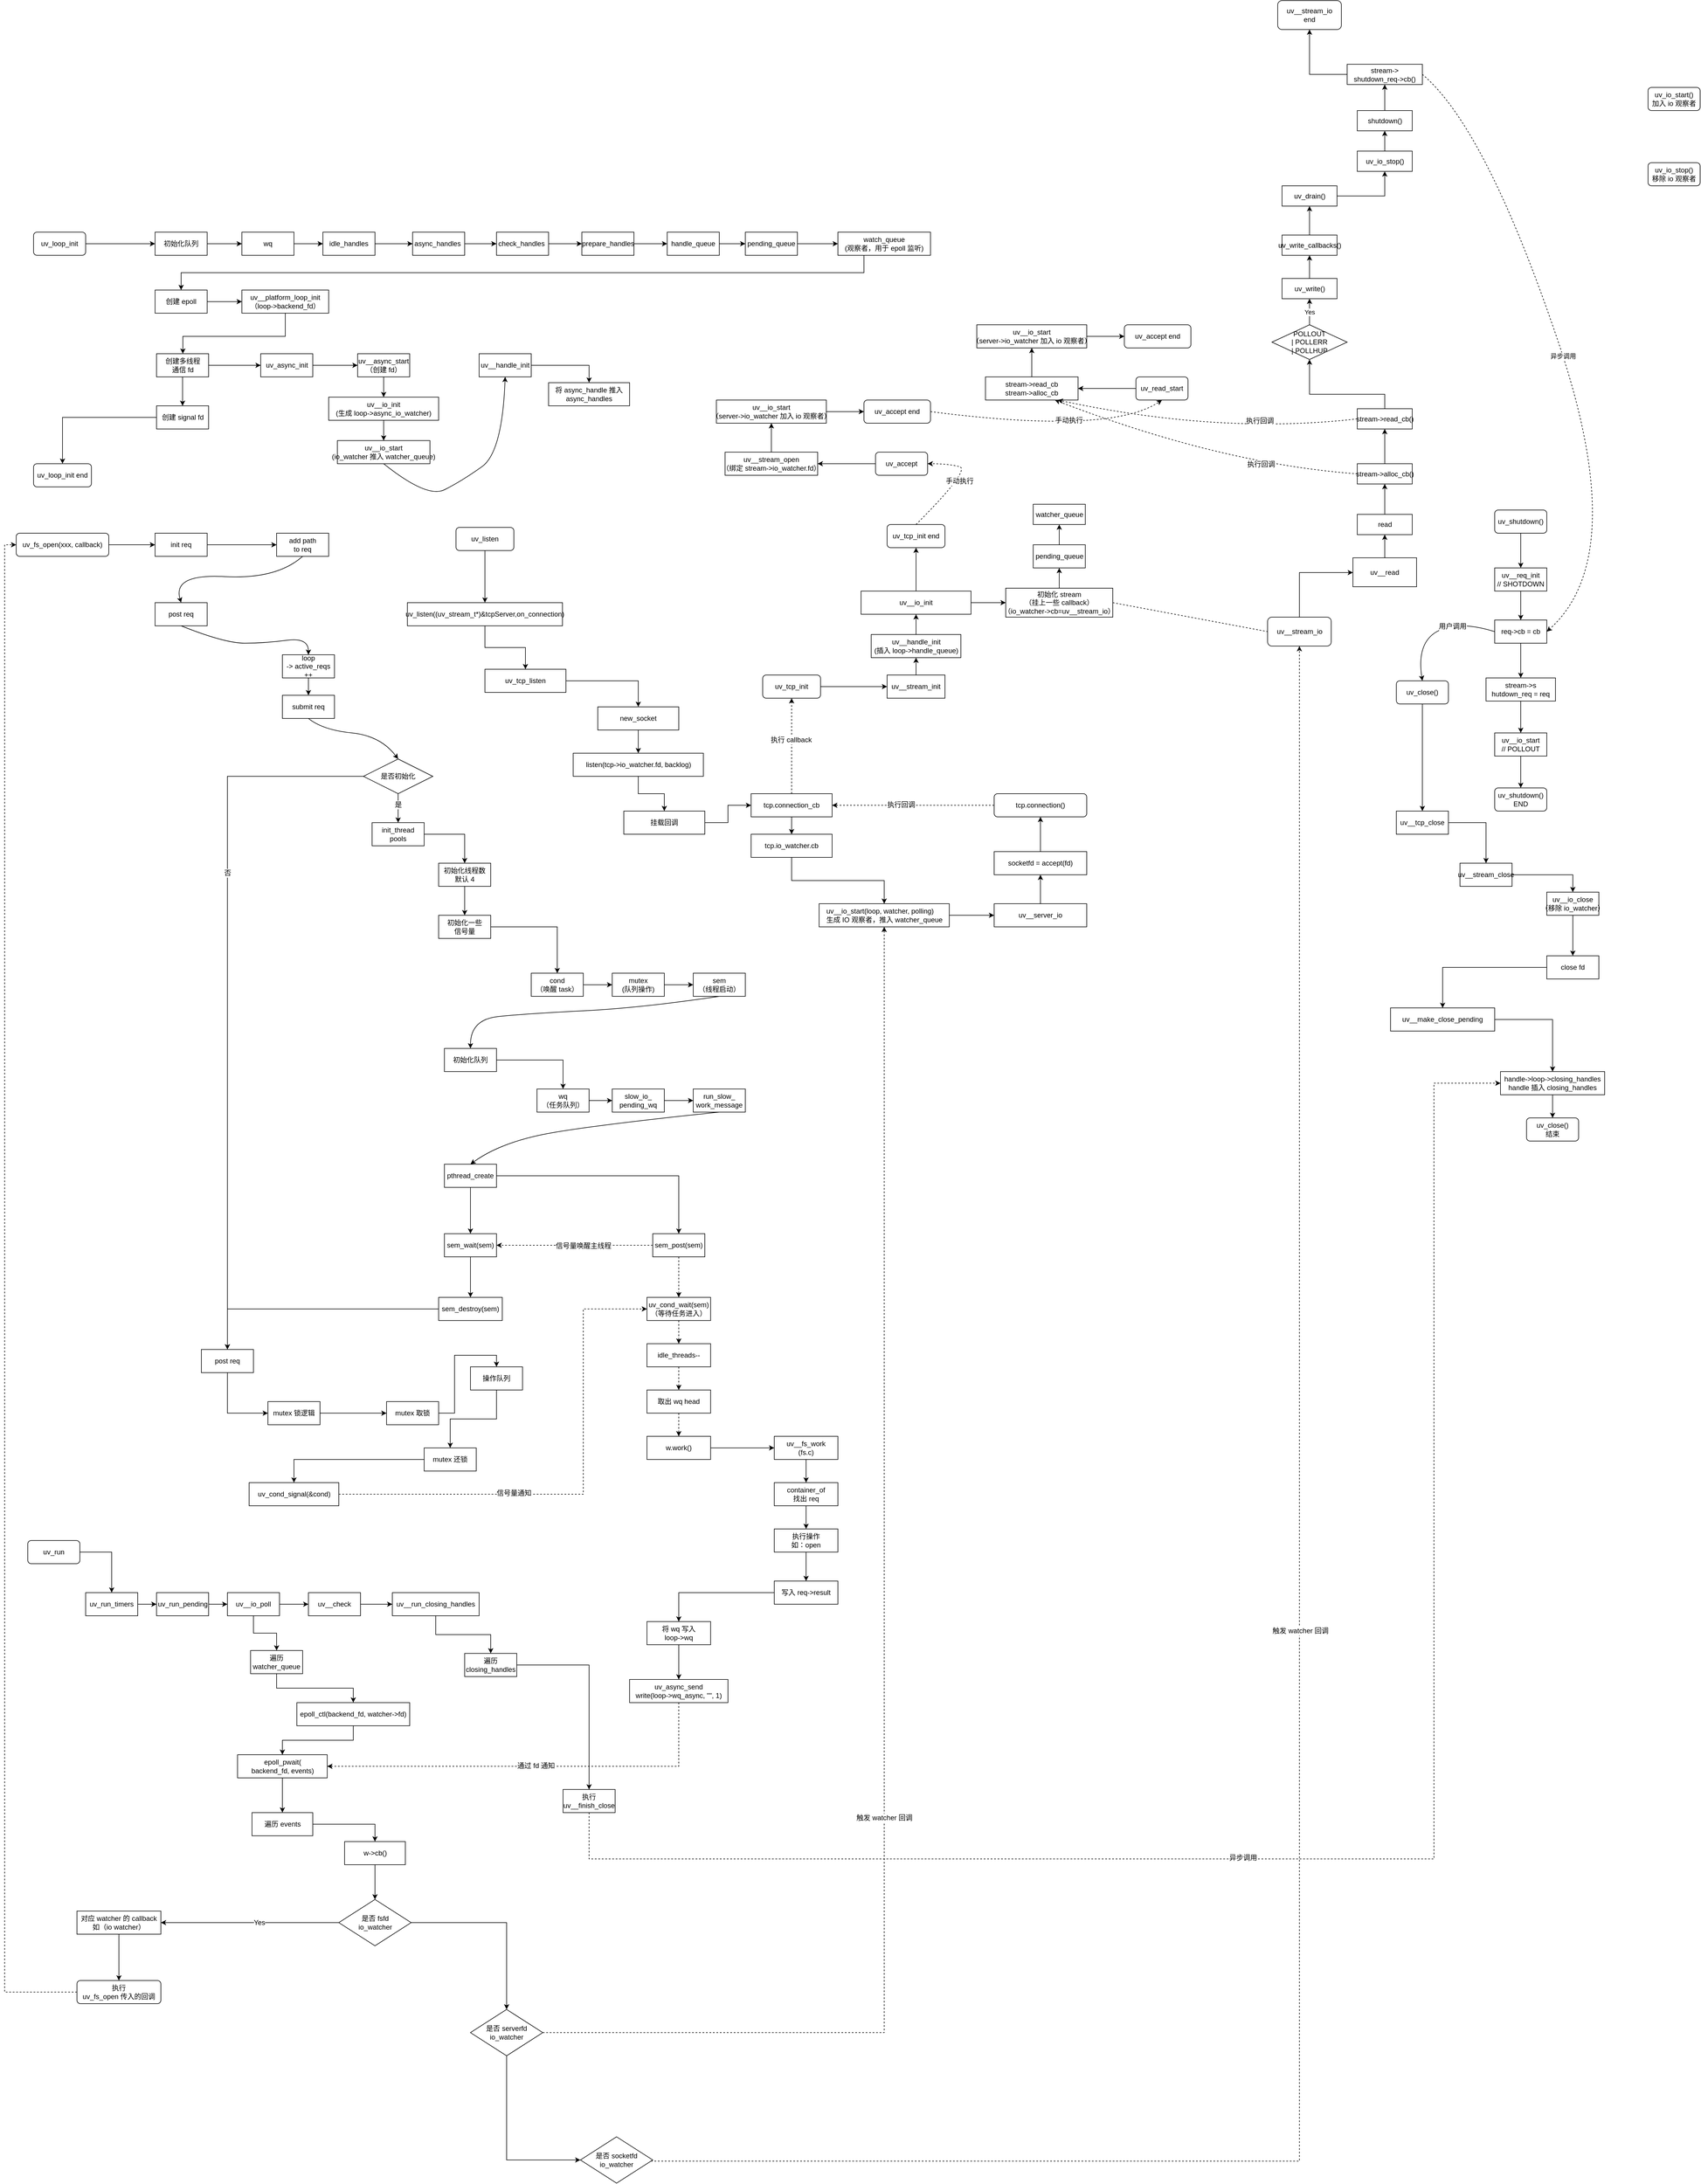 <mxfile version="10.9.7" type="github"><diagram name="Page-1" id="74e2e168-ea6b-b213-b513-2b3c1d86103e"><mxGraphModel dx="1426" dy="1646" grid="1" gridSize="10" guides="1" tooltips="1" connect="1" arrows="1" fold="1" page="1" pageScale="1" pageWidth="1100" pageHeight="850" background="#ffffff" math="0" shadow="0"><root><mxCell id="0"/><mxCell id="1" parent="0"/><mxCell id="AcHbBhX_WUwqwx5VJuM_-42" style="edgeStyle=orthogonalEdgeStyle;rounded=0;orthogonalLoop=1;jettySize=auto;html=1;" parent="1" source="AcHbBhX_WUwqwx5VJuM_-39" target="AcHbBhX_WUwqwx5VJuM_-41" edge="1"><mxGeometry relative="1" as="geometry"/></mxCell><mxCell id="AcHbBhX_WUwqwx5VJuM_-39" value="uv_loop_init" style="rounded=1;whiteSpace=wrap;html=1;" parent="1" vertex="1"><mxGeometry x="150" y="-330" width="90" height="40" as="geometry"/></mxCell><mxCell id="AcHbBhX_WUwqwx5VJuM_-147" style="edgeStyle=orthogonalEdgeStyle;rounded=0;orthogonalLoop=1;jettySize=auto;html=1;" parent="1" source="AcHbBhX_WUwqwx5VJuM_-41" target="AcHbBhX_WUwqwx5VJuM_-141" edge="1"><mxGeometry relative="1" as="geometry"/></mxCell><mxCell id="AcHbBhX_WUwqwx5VJuM_-41" value="初始化队列" style="rounded=0;whiteSpace=wrap;html=1;" parent="1" vertex="1"><mxGeometry x="360" y="-330" width="90" height="40" as="geometry"/></mxCell><mxCell id="AcHbBhX_WUwqwx5VJuM_-179" style="edgeStyle=orthogonalEdgeStyle;rounded=0;orthogonalLoop=1;jettySize=auto;html=1;" parent="1" source="AcHbBhX_WUwqwx5VJuM_-43" target="AcHbBhX_WUwqwx5VJuM_-178" edge="1"><mxGeometry relative="1" as="geometry"/></mxCell><mxCell id="AcHbBhX_WUwqwx5VJuM_-43" value="创建 epoll" style="rounded=0;whiteSpace=wrap;html=1;" parent="1" vertex="1"><mxGeometry x="360" y="-230" width="90" height="40" as="geometry"/></mxCell><mxCell id="AcHbBhX_WUwqwx5VJuM_-49" style="edgeStyle=orthogonalEdgeStyle;rounded=0;orthogonalLoop=1;jettySize=auto;html=1;entryX=0;entryY=0.5;entryDx=0;entryDy=0;" parent="1" source="AcHbBhX_WUwqwx5VJuM_-45" target="AcHbBhX_WUwqwx5VJuM_-48" edge="1"><mxGeometry relative="1" as="geometry"/></mxCell><mxCell id="AcHbBhX_WUwqwx5VJuM_-45" value="uv_fs_open(xxx, callback)" style="rounded=1;whiteSpace=wrap;html=1;" parent="1" vertex="1"><mxGeometry x="120" y="190" width="160" height="40" as="geometry"/></mxCell><mxCell id="AcHbBhX_WUwqwx5VJuM_-51" style="edgeStyle=orthogonalEdgeStyle;rounded=0;orthogonalLoop=1;jettySize=auto;html=1;" parent="1" source="AcHbBhX_WUwqwx5VJuM_-48" target="AcHbBhX_WUwqwx5VJuM_-50" edge="1"><mxGeometry relative="1" as="geometry"/></mxCell><mxCell id="AcHbBhX_WUwqwx5VJuM_-48" value="init req" style="rounded=0;whiteSpace=wrap;html=1;" parent="1" vertex="1"><mxGeometry x="360" y="190" width="90" height="40" as="geometry"/></mxCell><mxCell id="AcHbBhX_WUwqwx5VJuM_-50" value="add path&lt;br&gt;to req" style="rounded=0;whiteSpace=wrap;html=1;" parent="1" vertex="1"><mxGeometry x="570" y="190" width="90" height="40" as="geometry"/></mxCell><mxCell id="AcHbBhX_WUwqwx5VJuM_-52" value="post req" style="rounded=0;whiteSpace=wrap;html=1;" parent="1" vertex="1"><mxGeometry x="360" y="310" width="90" height="40" as="geometry"/></mxCell><mxCell id="AcHbBhX_WUwqwx5VJuM_-54" value="" style="curved=1;endArrow=classic;html=1;exitX=0.5;exitY=1;exitDx=0;exitDy=0;entryX=0.5;entryY=0;entryDx=0;entryDy=0;" parent="1" source="AcHbBhX_WUwqwx5VJuM_-50" target="AcHbBhX_WUwqwx5VJuM_-52" edge="1"><mxGeometry width="50" height="50" relative="1" as="geometry"><mxPoint x="150" y="420" as="sourcePoint"/><mxPoint x="200" y="370" as="targetPoint"/><Array as="points"><mxPoint x="570" y="270"/><mxPoint x="390" y="260"/></Array></mxGeometry></mxCell><mxCell id="AcHbBhX_WUwqwx5VJuM_-59" style="edgeStyle=orthogonalEdgeStyle;rounded=0;orthogonalLoop=1;jettySize=auto;html=1;" parent="1" source="AcHbBhX_WUwqwx5VJuM_-55" target="AcHbBhX_WUwqwx5VJuM_-58" edge="1"><mxGeometry relative="1" as="geometry"/></mxCell><mxCell id="AcHbBhX_WUwqwx5VJuM_-55" value="loop&lt;br&gt;-&amp;gt; active_reqs ++" style="rounded=0;whiteSpace=wrap;html=1;" parent="1" vertex="1"><mxGeometry x="580" y="400" width="90" height="40" as="geometry"/></mxCell><mxCell id="AcHbBhX_WUwqwx5VJuM_-57" value="" style="curved=1;endArrow=classic;html=1;exitX=0.5;exitY=1;exitDx=0;exitDy=0;entryX=0.5;entryY=0;entryDx=0;entryDy=0;" parent="1" source="AcHbBhX_WUwqwx5VJuM_-52" target="AcHbBhX_WUwqwx5VJuM_-55" edge="1"><mxGeometry width="50" height="50" relative="1" as="geometry"><mxPoint x="550" y="410" as="sourcePoint"/><mxPoint x="600" y="360" as="targetPoint"/><Array as="points"><mxPoint x="480" y="380"/><mxPoint x="550" y="380"/><mxPoint x="625" y="370"/></Array></mxGeometry></mxCell><mxCell id="AcHbBhX_WUwqwx5VJuM_-58" value="submit req" style="rounded=0;whiteSpace=wrap;html=1;" parent="1" vertex="1"><mxGeometry x="580" y="470" width="90" height="40" as="geometry"/></mxCell><mxCell id="AcHbBhX_WUwqwx5VJuM_-61" value="" style="curved=1;endArrow=classic;html=1;exitX=0.5;exitY=1;exitDx=0;exitDy=0;entryX=0.5;entryY=0;entryDx=0;entryDy=0;" parent="1" source="AcHbBhX_WUwqwx5VJuM_-58" target="AcHbBhX_WUwqwx5VJuM_-62" edge="1"><mxGeometry width="50" height="50" relative="1" as="geometry"><mxPoint x="630" y="610" as="sourcePoint"/><mxPoint x="775" y="570" as="targetPoint"/><Array as="points"><mxPoint x="650" y="530"/><mxPoint x="750" y="540"/></Array></mxGeometry></mxCell><mxCell id="AcHbBhX_WUwqwx5VJuM_-64" style="edgeStyle=orthogonalEdgeStyle;rounded=0;orthogonalLoop=1;jettySize=auto;html=1;" parent="1" source="AcHbBhX_WUwqwx5VJuM_-62" target="AcHbBhX_WUwqwx5VJuM_-63" edge="1"><mxGeometry relative="1" as="geometry"/></mxCell><mxCell id="AcHbBhX_WUwqwx5VJuM_-99" value="是" style="text;html=1;resizable=0;points=[];align=center;verticalAlign=middle;labelBackgroundColor=#ffffff;" parent="AcHbBhX_WUwqwx5VJuM_-64" vertex="1" connectable="0"><mxGeometry x="-0.24" relative="1" as="geometry"><mxPoint as="offset"/></mxGeometry></mxCell><mxCell id="AcHbBhX_WUwqwx5VJuM_-101" style="edgeStyle=orthogonalEdgeStyle;rounded=0;orthogonalLoop=1;jettySize=auto;html=1;entryX=0.5;entryY=0;entryDx=0;entryDy=0;" parent="1" source="AcHbBhX_WUwqwx5VJuM_-62" target="AcHbBhX_WUwqwx5VJuM_-100" edge="1"><mxGeometry relative="1" as="geometry"/></mxCell><mxCell id="AcHbBhX_WUwqwx5VJuM_-103" value="否" style="text;html=1;resizable=0;points=[];align=center;verticalAlign=middle;labelBackgroundColor=#ffffff;" parent="AcHbBhX_WUwqwx5VJuM_-101" vertex="1" connectable="0"><mxGeometry x="-0.616" y="167" relative="1" as="geometry"><mxPoint x="-167" y="167" as="offset"/></mxGeometry></mxCell><mxCell id="AcHbBhX_WUwqwx5VJuM_-62" value="是否初始化" style="rhombus;whiteSpace=wrap;html=1;rounded=0;" parent="1" vertex="1"><mxGeometry x="720" y="580" width="120" height="60" as="geometry"/></mxCell><mxCell id="AcHbBhX_WUwqwx5VJuM_-66" style="edgeStyle=orthogonalEdgeStyle;rounded=0;orthogonalLoop=1;jettySize=auto;html=1;" parent="1" source="AcHbBhX_WUwqwx5VJuM_-63" target="AcHbBhX_WUwqwx5VJuM_-65" edge="1"><mxGeometry relative="1" as="geometry"/></mxCell><mxCell id="AcHbBhX_WUwqwx5VJuM_-63" value="init_thread pools" style="rounded=0;whiteSpace=wrap;html=1;" parent="1" vertex="1"><mxGeometry x="735" y="690" width="90" height="40" as="geometry"/></mxCell><mxCell id="AcHbBhX_WUwqwx5VJuM_-68" style="edgeStyle=orthogonalEdgeStyle;rounded=0;orthogonalLoop=1;jettySize=auto;html=1;" parent="1" source="AcHbBhX_WUwqwx5VJuM_-65" target="AcHbBhX_WUwqwx5VJuM_-67" edge="1"><mxGeometry relative="1" as="geometry"/></mxCell><mxCell id="AcHbBhX_WUwqwx5VJuM_-65" value="初始化线程数&lt;br&gt;默认 4" style="rounded=0;whiteSpace=wrap;html=1;" parent="1" vertex="1"><mxGeometry x="850" y="760" width="90" height="40" as="geometry"/></mxCell><mxCell id="AcHbBhX_WUwqwx5VJuM_-72" style="edgeStyle=orthogonalEdgeStyle;rounded=0;orthogonalLoop=1;jettySize=auto;html=1;entryX=0.5;entryY=0;entryDx=0;entryDy=0;" parent="1" source="AcHbBhX_WUwqwx5VJuM_-67" target="AcHbBhX_WUwqwx5VJuM_-69" edge="1"><mxGeometry relative="1" as="geometry"/></mxCell><mxCell id="AcHbBhX_WUwqwx5VJuM_-67" value="初始化一些&lt;br&gt;信号量" style="rounded=0;whiteSpace=wrap;html=1;" parent="1" vertex="1"><mxGeometry x="850" y="850" width="90" height="40" as="geometry"/></mxCell><mxCell id="AcHbBhX_WUwqwx5VJuM_-73" style="edgeStyle=orthogonalEdgeStyle;rounded=0;orthogonalLoop=1;jettySize=auto;html=1;" parent="1" source="AcHbBhX_WUwqwx5VJuM_-69" target="AcHbBhX_WUwqwx5VJuM_-71" edge="1"><mxGeometry relative="1" as="geometry"/></mxCell><mxCell id="AcHbBhX_WUwqwx5VJuM_-69" value="cond&lt;br&gt;（唤醒 task）" style="rounded=0;whiteSpace=wrap;html=1;" parent="1" vertex="1"><mxGeometry x="1010" y="950" width="90" height="40" as="geometry"/></mxCell><mxCell id="AcHbBhX_WUwqwx5VJuM_-75" style="edgeStyle=orthogonalEdgeStyle;rounded=0;orthogonalLoop=1;jettySize=auto;html=1;" parent="1" source="AcHbBhX_WUwqwx5VJuM_-71" target="AcHbBhX_WUwqwx5VJuM_-74" edge="1"><mxGeometry relative="1" as="geometry"/></mxCell><mxCell id="AcHbBhX_WUwqwx5VJuM_-71" value="mutex&lt;br&gt;(队列操作)" style="rounded=0;whiteSpace=wrap;html=1;" parent="1" vertex="1"><mxGeometry x="1150" y="950" width="90" height="40" as="geometry"/></mxCell><mxCell id="AcHbBhX_WUwqwx5VJuM_-74" value="sem&lt;br&gt;（线程启动）" style="rounded=0;whiteSpace=wrap;html=1;" parent="1" vertex="1"><mxGeometry x="1290" y="950" width="90" height="40" as="geometry"/></mxCell><mxCell id="AcHbBhX_WUwqwx5VJuM_-79" style="edgeStyle=orthogonalEdgeStyle;rounded=0;orthogonalLoop=1;jettySize=auto;html=1;" parent="1" source="AcHbBhX_WUwqwx5VJuM_-76" target="AcHbBhX_WUwqwx5VJuM_-78" edge="1"><mxGeometry relative="1" as="geometry"/></mxCell><mxCell id="AcHbBhX_WUwqwx5VJuM_-76" value="初始化队列" style="rounded=0;whiteSpace=wrap;html=1;" parent="1" vertex="1"><mxGeometry x="860" y="1080" width="90" height="40" as="geometry"/></mxCell><mxCell id="AcHbBhX_WUwqwx5VJuM_-77" value="" style="curved=1;endArrow=classic;html=1;exitX=0.5;exitY=1;exitDx=0;exitDy=0;entryX=0.5;entryY=0;entryDx=0;entryDy=0;" parent="1" source="AcHbBhX_WUwqwx5VJuM_-74" target="AcHbBhX_WUwqwx5VJuM_-76" edge="1"><mxGeometry width="50" height="50" relative="1" as="geometry"><mxPoint x="1180" y="1120" as="sourcePoint"/><mxPoint x="1230" y="1070" as="targetPoint"/><Array as="points"><mxPoint x="1200" y="1010"/><mxPoint x="1000" y="1020"/><mxPoint x="905" y="1030"/></Array></mxGeometry></mxCell><mxCell id="AcHbBhX_WUwqwx5VJuM_-81" style="edgeStyle=orthogonalEdgeStyle;rounded=0;orthogonalLoop=1;jettySize=auto;html=1;" parent="1" source="AcHbBhX_WUwqwx5VJuM_-78" target="AcHbBhX_WUwqwx5VJuM_-80" edge="1"><mxGeometry relative="1" as="geometry"/></mxCell><mxCell id="AcHbBhX_WUwqwx5VJuM_-78" value="wq&lt;br&gt;（任务队列）" style="rounded=0;whiteSpace=wrap;html=1;" parent="1" vertex="1"><mxGeometry x="1020" y="1150" width="90" height="40" as="geometry"/></mxCell><mxCell id="AcHbBhX_WUwqwx5VJuM_-83" style="edgeStyle=orthogonalEdgeStyle;rounded=0;orthogonalLoop=1;jettySize=auto;html=1;" parent="1" source="AcHbBhX_WUwqwx5VJuM_-80" target="AcHbBhX_WUwqwx5VJuM_-82" edge="1"><mxGeometry relative="1" as="geometry"/></mxCell><mxCell id="AcHbBhX_WUwqwx5VJuM_-80" value="slow_io_&lt;br&gt;pending_wq" style="rounded=0;whiteSpace=wrap;html=1;" parent="1" vertex="1"><mxGeometry x="1150" y="1150" width="90" height="40" as="geometry"/></mxCell><mxCell id="AcHbBhX_WUwqwx5VJuM_-82" value="run_slow_&lt;br&gt;work_message" style="rounded=0;whiteSpace=wrap;html=1;" parent="1" vertex="1"><mxGeometry x="1290" y="1150" width="90" height="40" as="geometry"/></mxCell><mxCell id="AcHbBhX_WUwqwx5VJuM_-87" style="edgeStyle=orthogonalEdgeStyle;rounded=0;orthogonalLoop=1;jettySize=auto;html=1;" parent="1" source="AcHbBhX_WUwqwx5VJuM_-84" target="AcHbBhX_WUwqwx5VJuM_-86" edge="1"><mxGeometry relative="1" as="geometry"/></mxCell><mxCell id="AcHbBhX_WUwqwx5VJuM_-89" style="edgeStyle=orthogonalEdgeStyle;rounded=0;orthogonalLoop=1;jettySize=auto;html=1;" parent="1" source="AcHbBhX_WUwqwx5VJuM_-84" target="AcHbBhX_WUwqwx5VJuM_-88" edge="1"><mxGeometry relative="1" as="geometry"/></mxCell><mxCell id="AcHbBhX_WUwqwx5VJuM_-84" value="pthread_create" style="rounded=0;whiteSpace=wrap;html=1;" parent="1" vertex="1"><mxGeometry x="860" y="1280" width="90" height="40" as="geometry"/></mxCell><mxCell id="AcHbBhX_WUwqwx5VJuM_-85" value="" style="curved=1;endArrow=classic;html=1;exitX=0.5;exitY=1;exitDx=0;exitDy=0;entryX=0.5;entryY=0;entryDx=0;entryDy=0;" parent="1" source="AcHbBhX_WUwqwx5VJuM_-82" target="AcHbBhX_WUwqwx5VJuM_-84" edge="1"><mxGeometry width="50" height="50" relative="1" as="geometry"><mxPoint x="1340" y="1330" as="sourcePoint"/><mxPoint x="1390" y="1280" as="targetPoint"/><Array as="points"><mxPoint x="1140" y="1210"/><mxPoint x="960" y="1240"/></Array></mxGeometry></mxCell><mxCell id="AcHbBhX_WUwqwx5VJuM_-97" style="edgeStyle=orthogonalEdgeStyle;rounded=0;orthogonalLoop=1;jettySize=auto;html=1;entryX=0.5;entryY=0;entryDx=0;entryDy=0;dashed=1;" parent="1" source="AcHbBhX_WUwqwx5VJuM_-86" target="AcHbBhX_WUwqwx5VJuM_-96" edge="1"><mxGeometry relative="1" as="geometry"/></mxCell><mxCell id="AcHbBhX_WUwqwx5VJuM_-86" value="sem_post(sem)" style="rounded=0;whiteSpace=wrap;html=1;" parent="1" vertex="1"><mxGeometry x="1220" y="1400" width="90" height="40" as="geometry"/></mxCell><mxCell id="AcHbBhX_WUwqwx5VJuM_-92" style="edgeStyle=orthogonalEdgeStyle;rounded=0;orthogonalLoop=1;jettySize=auto;html=1;" parent="1" source="AcHbBhX_WUwqwx5VJuM_-88" target="AcHbBhX_WUwqwx5VJuM_-90" edge="1"><mxGeometry relative="1" as="geometry"/></mxCell><mxCell id="AcHbBhX_WUwqwx5VJuM_-88" value="sem_wait(sem)" style="rounded=0;whiteSpace=wrap;html=1;" parent="1" vertex="1"><mxGeometry x="860" y="1400" width="90" height="40" as="geometry"/></mxCell><mxCell id="14bKUGSB2-9kVCzdTv1s-1" style="edgeStyle=orthogonalEdgeStyle;rounded=0;orthogonalLoop=1;jettySize=auto;html=1;entryX=0.5;entryY=0;entryDx=0;entryDy=0;" edge="1" parent="1" source="AcHbBhX_WUwqwx5VJuM_-90" target="AcHbBhX_WUwqwx5VJuM_-100"><mxGeometry relative="1" as="geometry"/></mxCell><mxCell id="AcHbBhX_WUwqwx5VJuM_-90" value="sem_destroy(sem)" style="rounded=0;whiteSpace=wrap;html=1;" parent="1" vertex="1"><mxGeometry x="850" y="1510" width="110" height="40" as="geometry"/></mxCell><mxCell id="AcHbBhX_WUwqwx5VJuM_-93" value="" style="endArrow=classic;html=1;exitX=0;exitY=0.5;exitDx=0;exitDy=0;entryX=1;entryY=0.5;entryDx=0;entryDy=0;dashed=1;" parent="1" source="AcHbBhX_WUwqwx5VJuM_-86" target="AcHbBhX_WUwqwx5VJuM_-88" edge="1"><mxGeometry width="50" height="50" relative="1" as="geometry"><mxPoint x="1170" y="1500" as="sourcePoint"/><mxPoint x="1220" y="1450" as="targetPoint"/></mxGeometry></mxCell><mxCell id="AcHbBhX_WUwqwx5VJuM_-95" value="信号量唤醒主线程" style="text;html=1;resizable=0;points=[];align=center;verticalAlign=middle;labelBackgroundColor=#ffffff;" parent="AcHbBhX_WUwqwx5VJuM_-93" vertex="1" connectable="0"><mxGeometry x="-0.111" y="1" relative="1" as="geometry"><mxPoint as="offset"/></mxGeometry></mxCell><mxCell id="AcHbBhX_WUwqwx5VJuM_-121" style="edgeStyle=orthogonalEdgeStyle;rounded=0;orthogonalLoop=1;jettySize=auto;html=1;entryX=0.5;entryY=0;entryDx=0;entryDy=0;dashed=1;" parent="1" source="AcHbBhX_WUwqwx5VJuM_-96" target="AcHbBhX_WUwqwx5VJuM_-120" edge="1"><mxGeometry relative="1" as="geometry"/></mxCell><mxCell id="AcHbBhX_WUwqwx5VJuM_-96" value="uv_cond_wait(sem)&lt;br&gt;（等待任务进入）" style="rounded=0;whiteSpace=wrap;html=1;" parent="1" vertex="1"><mxGeometry x="1210" y="1510" width="110" height="40" as="geometry"/></mxCell><mxCell id="AcHbBhX_WUwqwx5VJuM_-113" style="edgeStyle=orthogonalEdgeStyle;rounded=0;orthogonalLoop=1;jettySize=auto;html=1;entryX=0;entryY=0.5;entryDx=0;entryDy=0;" parent="1" source="AcHbBhX_WUwqwx5VJuM_-100" target="AcHbBhX_WUwqwx5VJuM_-112" edge="1"><mxGeometry relative="1" as="geometry"><Array as="points"><mxPoint x="485" y="1710"/></Array></mxGeometry></mxCell><mxCell id="AcHbBhX_WUwqwx5VJuM_-100" value="post req" style="rounded=0;whiteSpace=wrap;html=1;" parent="1" vertex="1"><mxGeometry x="440" y="1600" width="90" height="40" as="geometry"/></mxCell><mxCell id="AcHbBhX_WUwqwx5VJuM_-107" style="edgeStyle=orthogonalEdgeStyle;rounded=0;orthogonalLoop=1;jettySize=auto;html=1;entryX=0.5;entryY=0;entryDx=0;entryDy=0;" parent="1" source="AcHbBhX_WUwqwx5VJuM_-104" target="AcHbBhX_WUwqwx5VJuM_-106" edge="1"><mxGeometry relative="1" as="geometry"/></mxCell><mxCell id="AcHbBhX_WUwqwx5VJuM_-104" value="mutex 取锁" style="rounded=0;whiteSpace=wrap;html=1;" parent="1" vertex="1"><mxGeometry x="760" y="1690" width="90" height="40" as="geometry"/></mxCell><mxCell id="AcHbBhX_WUwqwx5VJuM_-109" style="edgeStyle=orthogonalEdgeStyle;rounded=0;orthogonalLoop=1;jettySize=auto;html=1;" parent="1" source="AcHbBhX_WUwqwx5VJuM_-106" target="AcHbBhX_WUwqwx5VJuM_-108" edge="1"><mxGeometry relative="1" as="geometry"/></mxCell><mxCell id="AcHbBhX_WUwqwx5VJuM_-106" value="操作队列" style="rounded=0;whiteSpace=wrap;html=1;" parent="1" vertex="1"><mxGeometry x="905" y="1630" width="90" height="40" as="geometry"/></mxCell><mxCell id="AcHbBhX_WUwqwx5VJuM_-117" style="edgeStyle=orthogonalEdgeStyle;rounded=0;orthogonalLoop=1;jettySize=auto;html=1;" parent="1" source="AcHbBhX_WUwqwx5VJuM_-108" target="AcHbBhX_WUwqwx5VJuM_-115" edge="1"><mxGeometry relative="1" as="geometry"/></mxCell><mxCell id="AcHbBhX_WUwqwx5VJuM_-108" value="mutex 还锁" style="rounded=0;whiteSpace=wrap;html=1;" parent="1" vertex="1"><mxGeometry x="825" y="1770" width="90" height="40" as="geometry"/></mxCell><mxCell id="AcHbBhX_WUwqwx5VJuM_-114" style="edgeStyle=orthogonalEdgeStyle;rounded=0;orthogonalLoop=1;jettySize=auto;html=1;" parent="1" source="AcHbBhX_WUwqwx5VJuM_-112" target="AcHbBhX_WUwqwx5VJuM_-104" edge="1"><mxGeometry relative="1" as="geometry"/></mxCell><mxCell id="AcHbBhX_WUwqwx5VJuM_-112" value="mutex 锁逻辑" style="rounded=0;whiteSpace=wrap;html=1;" parent="1" vertex="1"><mxGeometry x="555" y="1690" width="90" height="40" as="geometry"/></mxCell><mxCell id="AcHbBhX_WUwqwx5VJuM_-118" style="edgeStyle=orthogonalEdgeStyle;rounded=0;orthogonalLoop=1;jettySize=auto;html=1;entryX=0;entryY=0.5;entryDx=0;entryDy=0;dashed=1;" parent="1" source="AcHbBhX_WUwqwx5VJuM_-115" target="AcHbBhX_WUwqwx5VJuM_-96" edge="1"><mxGeometry relative="1" as="geometry"><Array as="points"><mxPoint x="1100" y="1850"/><mxPoint x="1100" y="1530"/></Array></mxGeometry></mxCell><mxCell id="AcHbBhX_WUwqwx5VJuM_-119" value="信号量通知" style="text;html=1;resizable=0;points=[];align=center;verticalAlign=middle;labelBackgroundColor=#ffffff;" parent="AcHbBhX_WUwqwx5VJuM_-118" vertex="1" connectable="0"><mxGeometry x="-0.293" y="2" relative="1" as="geometry"><mxPoint x="1" as="offset"/></mxGeometry></mxCell><mxCell id="AcHbBhX_WUwqwx5VJuM_-115" value="uv_cond_signal(&amp;amp;cond)" style="rounded=0;whiteSpace=wrap;html=1;" parent="1" vertex="1"><mxGeometry x="522.5" y="1830" width="155" height="40" as="geometry"/></mxCell><mxCell id="AcHbBhX_WUwqwx5VJuM_-123" style="edgeStyle=orthogonalEdgeStyle;rounded=0;orthogonalLoop=1;jettySize=auto;html=1;dashed=1;" parent="1" source="AcHbBhX_WUwqwx5VJuM_-120" target="AcHbBhX_WUwqwx5VJuM_-122" edge="1"><mxGeometry relative="1" as="geometry"/></mxCell><mxCell id="AcHbBhX_WUwqwx5VJuM_-120" value="idle_threads--" style="rounded=0;whiteSpace=wrap;html=1;" parent="1" vertex="1"><mxGeometry x="1210" y="1590" width="110" height="40" as="geometry"/></mxCell><mxCell id="AcHbBhX_WUwqwx5VJuM_-125" style="edgeStyle=orthogonalEdgeStyle;rounded=0;orthogonalLoop=1;jettySize=auto;html=1;dashed=1;" parent="1" source="AcHbBhX_WUwqwx5VJuM_-122" target="AcHbBhX_WUwqwx5VJuM_-124" edge="1"><mxGeometry relative="1" as="geometry"/></mxCell><mxCell id="AcHbBhX_WUwqwx5VJuM_-122" value="取出 wq head" style="rounded=0;whiteSpace=wrap;html=1;" parent="1" vertex="1"><mxGeometry x="1210" y="1670" width="110" height="40" as="geometry"/></mxCell><mxCell id="AcHbBhX_WUwqwx5VJuM_-129" style="edgeStyle=orthogonalEdgeStyle;rounded=0;orthogonalLoop=1;jettySize=auto;html=1;" parent="1" source="AcHbBhX_WUwqwx5VJuM_-124" target="AcHbBhX_WUwqwx5VJuM_-128" edge="1"><mxGeometry relative="1" as="geometry"/></mxCell><mxCell id="AcHbBhX_WUwqwx5VJuM_-124" value="w.work()" style="rounded=0;whiteSpace=wrap;html=1;" parent="1" vertex="1"><mxGeometry x="1210" y="1750" width="110" height="40" as="geometry"/></mxCell><mxCell id="AcHbBhX_WUwqwx5VJuM_-131" style="edgeStyle=orthogonalEdgeStyle;rounded=0;orthogonalLoop=1;jettySize=auto;html=1;" parent="1" source="AcHbBhX_WUwqwx5VJuM_-128" target="AcHbBhX_WUwqwx5VJuM_-130" edge="1"><mxGeometry relative="1" as="geometry"/></mxCell><mxCell id="AcHbBhX_WUwqwx5VJuM_-128" value="uv__fs_work&lt;br&gt;(fs.c)" style="rounded=0;whiteSpace=wrap;html=1;" parent="1" vertex="1"><mxGeometry x="1430" y="1750" width="110" height="40" as="geometry"/></mxCell><mxCell id="AcHbBhX_WUwqwx5VJuM_-133" style="edgeStyle=orthogonalEdgeStyle;rounded=0;orthogonalLoop=1;jettySize=auto;html=1;entryX=0.5;entryY=0;entryDx=0;entryDy=0;" parent="1" source="AcHbBhX_WUwqwx5VJuM_-130" target="AcHbBhX_WUwqwx5VJuM_-132" edge="1"><mxGeometry relative="1" as="geometry"/></mxCell><mxCell id="AcHbBhX_WUwqwx5VJuM_-130" value="container_of&lt;br&gt;找出 req" style="rounded=0;whiteSpace=wrap;html=1;" parent="1" vertex="1"><mxGeometry x="1430" y="1830" width="110" height="40" as="geometry"/></mxCell><mxCell id="AcHbBhX_WUwqwx5VJuM_-135" style="edgeStyle=orthogonalEdgeStyle;rounded=0;orthogonalLoop=1;jettySize=auto;html=1;" parent="1" source="AcHbBhX_WUwqwx5VJuM_-132" target="AcHbBhX_WUwqwx5VJuM_-134" edge="1"><mxGeometry relative="1" as="geometry"/></mxCell><mxCell id="AcHbBhX_WUwqwx5VJuM_-132" value="执行操作&lt;br&gt;如：open" style="rounded=0;whiteSpace=wrap;html=1;" parent="1" vertex="1"><mxGeometry x="1430" y="1910" width="110" height="40" as="geometry"/></mxCell><mxCell id="AcHbBhX_WUwqwx5VJuM_-137" style="edgeStyle=orthogonalEdgeStyle;rounded=0;orthogonalLoop=1;jettySize=auto;html=1;" parent="1" source="AcHbBhX_WUwqwx5VJuM_-134" target="AcHbBhX_WUwqwx5VJuM_-136" edge="1"><mxGeometry relative="1" as="geometry"/></mxCell><mxCell id="AcHbBhX_WUwqwx5VJuM_-134" value="写入 req-&amp;gt;result" style="rounded=0;whiteSpace=wrap;html=1;" parent="1" vertex="1"><mxGeometry x="1430" y="2000" width="110" height="40" as="geometry"/></mxCell><mxCell id="AcHbBhX_WUwqwx5VJuM_-139" style="edgeStyle=orthogonalEdgeStyle;rounded=0;orthogonalLoop=1;jettySize=auto;html=1;" parent="1" source="AcHbBhX_WUwqwx5VJuM_-136" target="AcHbBhX_WUwqwx5VJuM_-138" edge="1"><mxGeometry relative="1" as="geometry"/></mxCell><mxCell id="AcHbBhX_WUwqwx5VJuM_-136" value="将 wq 写入&lt;br&gt;loop-&amp;gt;wq" style="rounded=0;whiteSpace=wrap;html=1;" parent="1" vertex="1"><mxGeometry x="1210" y="2070" width="110" height="40" as="geometry"/></mxCell><mxCell id="AcHbBhX_WUwqwx5VJuM_-237" style="edgeStyle=orthogonalEdgeStyle;rounded=0;orthogonalLoop=1;jettySize=auto;html=1;entryX=1;entryY=0.5;entryDx=0;entryDy=0;dashed=1;" parent="1" source="AcHbBhX_WUwqwx5VJuM_-138" target="AcHbBhX_WUwqwx5VJuM_-225" edge="1"><mxGeometry relative="1" as="geometry"><Array as="points"><mxPoint x="1265" y="2320"/></Array></mxGeometry></mxCell><mxCell id="AcHbBhX_WUwqwx5VJuM_-238" value="通过 fd 通知" style="text;html=1;resizable=0;points=[];align=center;verticalAlign=middle;labelBackgroundColor=#ffffff;" parent="AcHbBhX_WUwqwx5VJuM_-237" vertex="1" connectable="0"><mxGeometry x="-0.004" y="-1" relative="1" as="geometry"><mxPoint as="offset"/></mxGeometry></mxCell><mxCell id="AcHbBhX_WUwqwx5VJuM_-138" value="uv_async_send&lt;br&gt;write(loop-&amp;gt;wq_async, &quot;&quot;, 1)" style="rounded=0;whiteSpace=wrap;html=1;" parent="1" vertex="1"><mxGeometry x="1180" y="2170" width="170" height="40" as="geometry"/></mxCell><mxCell id="AcHbBhX_WUwqwx5VJuM_-148" style="edgeStyle=orthogonalEdgeStyle;rounded=0;orthogonalLoop=1;jettySize=auto;html=1;" parent="1" source="AcHbBhX_WUwqwx5VJuM_-141" target="AcHbBhX_WUwqwx5VJuM_-142" edge="1"><mxGeometry relative="1" as="geometry"/></mxCell><mxCell id="AcHbBhX_WUwqwx5VJuM_-141" value="wq" style="rounded=0;whiteSpace=wrap;html=1;" parent="1" vertex="1"><mxGeometry x="510" y="-330" width="90" height="40" as="geometry"/></mxCell><mxCell id="AcHbBhX_WUwqwx5VJuM_-149" style="edgeStyle=orthogonalEdgeStyle;rounded=0;orthogonalLoop=1;jettySize=auto;html=1;" parent="1" source="AcHbBhX_WUwqwx5VJuM_-142" target="AcHbBhX_WUwqwx5VJuM_-143" edge="1"><mxGeometry relative="1" as="geometry"/></mxCell><mxCell id="AcHbBhX_WUwqwx5VJuM_-142" value="idle_handles" style="rounded=0;whiteSpace=wrap;html=1;" parent="1" vertex="1"><mxGeometry x="650" y="-330" width="90" height="40" as="geometry"/></mxCell><mxCell id="AcHbBhX_WUwqwx5VJuM_-150" style="edgeStyle=orthogonalEdgeStyle;rounded=0;orthogonalLoop=1;jettySize=auto;html=1;" parent="1" source="AcHbBhX_WUwqwx5VJuM_-143" target="AcHbBhX_WUwqwx5VJuM_-144" edge="1"><mxGeometry relative="1" as="geometry"/></mxCell><mxCell id="AcHbBhX_WUwqwx5VJuM_-143" value="async_handles&amp;nbsp;" style="rounded=0;whiteSpace=wrap;html=1;" parent="1" vertex="1"><mxGeometry x="805" y="-330" width="90" height="40" as="geometry"/></mxCell><mxCell id="AcHbBhX_WUwqwx5VJuM_-151" style="edgeStyle=orthogonalEdgeStyle;rounded=0;orthogonalLoop=1;jettySize=auto;html=1;" parent="1" source="AcHbBhX_WUwqwx5VJuM_-144" target="AcHbBhX_WUwqwx5VJuM_-145" edge="1"><mxGeometry relative="1" as="geometry"/></mxCell><mxCell id="AcHbBhX_WUwqwx5VJuM_-144" value="check_handles&amp;nbsp;" style="rounded=0;whiteSpace=wrap;html=1;" parent="1" vertex="1"><mxGeometry x="950" y="-330" width="90" height="40" as="geometry"/></mxCell><mxCell id="AcHbBhX_WUwqwx5VJuM_-152" style="edgeStyle=orthogonalEdgeStyle;rounded=0;orthogonalLoop=1;jettySize=auto;html=1;" parent="1" source="AcHbBhX_WUwqwx5VJuM_-145" target="AcHbBhX_WUwqwx5VJuM_-146" edge="1"><mxGeometry relative="1" as="geometry"/></mxCell><mxCell id="AcHbBhX_WUwqwx5VJuM_-145" value="prepare_handles" style="rounded=0;whiteSpace=wrap;html=1;" parent="1" vertex="1"><mxGeometry x="1097.5" y="-330" width="90" height="40" as="geometry"/></mxCell><mxCell id="AcHbBhX_WUwqwx5VJuM_-154" style="edgeStyle=orthogonalEdgeStyle;rounded=0;orthogonalLoop=1;jettySize=auto;html=1;" parent="1" source="AcHbBhX_WUwqwx5VJuM_-146" target="AcHbBhX_WUwqwx5VJuM_-153" edge="1"><mxGeometry relative="1" as="geometry"/></mxCell><mxCell id="AcHbBhX_WUwqwx5VJuM_-146" value="handle_queue" style="rounded=0;whiteSpace=wrap;html=1;" parent="1" vertex="1"><mxGeometry x="1245" y="-330" width="90" height="40" as="geometry"/></mxCell><mxCell id="AcHbBhX_WUwqwx5VJuM_-156" style="edgeStyle=orthogonalEdgeStyle;rounded=0;orthogonalLoop=1;jettySize=auto;html=1;" parent="1" source="AcHbBhX_WUwqwx5VJuM_-153" target="AcHbBhX_WUwqwx5VJuM_-155" edge="1"><mxGeometry relative="1" as="geometry"/></mxCell><mxCell id="AcHbBhX_WUwqwx5VJuM_-153" value="pending_queue" style="rounded=0;whiteSpace=wrap;html=1;" parent="1" vertex="1"><mxGeometry x="1380" y="-330" width="90" height="40" as="geometry"/></mxCell><mxCell id="AcHbBhX_WUwqwx5VJuM_-158" style="edgeStyle=orthogonalEdgeStyle;rounded=0;orthogonalLoop=1;jettySize=auto;html=1;entryX=0.5;entryY=0;entryDx=0;entryDy=0;" parent="1" source="AcHbBhX_WUwqwx5VJuM_-155" target="AcHbBhX_WUwqwx5VJuM_-43" edge="1"><mxGeometry relative="1" as="geometry"><mxPoint x="405" y="-240" as="targetPoint"/><Array as="points"><mxPoint x="1585" y="-260"/><mxPoint x="405" y="-260"/></Array></mxGeometry></mxCell><mxCell id="AcHbBhX_WUwqwx5VJuM_-155" value="watch_queue&lt;br&gt;(观察者，用于 epoll 监听)" style="rounded=0;whiteSpace=wrap;html=1;" parent="1" vertex="1"><mxGeometry x="1540" y="-330" width="160" height="40" as="geometry"/></mxCell><mxCell id="AcHbBhX_WUwqwx5VJuM_-169" style="edgeStyle=orthogonalEdgeStyle;rounded=0;orthogonalLoop=1;jettySize=auto;html=1;" parent="1" source="AcHbBhX_WUwqwx5VJuM_-170" target="AcHbBhX_WUwqwx5VJuM_-176" edge="1"><mxGeometry relative="1" as="geometry"/></mxCell><mxCell id="AcHbBhX_WUwqwx5VJuM_-183" style="edgeStyle=orthogonalEdgeStyle;rounded=0;orthogonalLoop=1;jettySize=auto;html=1;" parent="1" source="AcHbBhX_WUwqwx5VJuM_-170" target="AcHbBhX_WUwqwx5VJuM_-182" edge="1"><mxGeometry relative="1" as="geometry"/></mxCell><mxCell id="AcHbBhX_WUwqwx5VJuM_-170" value="创建多线程&lt;br&gt;通信 fd" style="rounded=0;whiteSpace=wrap;html=1;" parent="1" vertex="1"><mxGeometry x="362.5" y="-120" width="90" height="40" as="geometry"/></mxCell><mxCell id="AcHbBhX_WUwqwx5VJuM_-175" style="edgeStyle=orthogonalEdgeStyle;rounded=0;orthogonalLoop=1;jettySize=auto;html=1;entryX=0;entryY=0.5;entryDx=0;entryDy=0;" parent="1" source="AcHbBhX_WUwqwx5VJuM_-176" target="AcHbBhX_WUwqwx5VJuM_-202" edge="1"><mxGeometry relative="1" as="geometry"><mxPoint x="687.5" y="-100" as="targetPoint"/></mxGeometry></mxCell><mxCell id="AcHbBhX_WUwqwx5VJuM_-176" value="uv_async_init" style="rounded=0;whiteSpace=wrap;html=1;" parent="1" vertex="1"><mxGeometry x="542.5" y="-120" width="90" height="40" as="geometry"/></mxCell><mxCell id="AcHbBhX_WUwqwx5VJuM_-181" style="edgeStyle=orthogonalEdgeStyle;rounded=0;orthogonalLoop=1;jettySize=auto;html=1;" parent="1" source="AcHbBhX_WUwqwx5VJuM_-178" target="AcHbBhX_WUwqwx5VJuM_-170" edge="1"><mxGeometry relative="1" as="geometry"><Array as="points"><mxPoint x="585" y="-150"/><mxPoint x="408" y="-150"/></Array></mxGeometry></mxCell><mxCell id="AcHbBhX_WUwqwx5VJuM_-178" value="uv__platform_loop_init&lt;br&gt;（loop-&amp;gt;backend_fd）" style="rounded=0;whiteSpace=wrap;html=1;" parent="1" vertex="1"><mxGeometry x="510" y="-230" width="150" height="40" as="geometry"/></mxCell><mxCell id="AcHbBhX_WUwqwx5VJuM_-240" style="edgeStyle=orthogonalEdgeStyle;rounded=0;orthogonalLoop=1;jettySize=auto;html=1;" parent="1" source="AcHbBhX_WUwqwx5VJuM_-182" target="AcHbBhX_WUwqwx5VJuM_-239" edge="1"><mxGeometry relative="1" as="geometry"/></mxCell><mxCell id="AcHbBhX_WUwqwx5VJuM_-182" value="创建 signal fd" style="rounded=0;whiteSpace=wrap;html=1;" parent="1" vertex="1"><mxGeometry x="362.5" y="-30" width="90" height="40" as="geometry"/></mxCell><mxCell id="AcHbBhX_WUwqwx5VJuM_-196" style="edgeStyle=orthogonalEdgeStyle;rounded=0;orthogonalLoop=1;jettySize=auto;html=1;" parent="1" source="AcHbBhX_WUwqwx5VJuM_-193" target="AcHbBhX_WUwqwx5VJuM_-195" edge="1"><mxGeometry relative="1" as="geometry"/></mxCell><mxCell id="AcHbBhX_WUwqwx5VJuM_-193" value="uv_run" style="rounded=1;whiteSpace=wrap;html=1;" parent="1" vertex="1"><mxGeometry x="140" y="1930" width="90" height="40" as="geometry"/></mxCell><mxCell id="AcHbBhX_WUwqwx5VJuM_-198" style="edgeStyle=orthogonalEdgeStyle;rounded=0;orthogonalLoop=1;jettySize=auto;html=1;" parent="1" source="AcHbBhX_WUwqwx5VJuM_-195" target="AcHbBhX_WUwqwx5VJuM_-197" edge="1"><mxGeometry relative="1" as="geometry"/></mxCell><mxCell id="AcHbBhX_WUwqwx5VJuM_-195" value="uv_run_timers" style="rounded=0;whiteSpace=wrap;html=1;" parent="1" vertex="1"><mxGeometry x="240" y="2020" width="90" height="40" as="geometry"/></mxCell><mxCell id="AcHbBhX_WUwqwx5VJuM_-200" style="edgeStyle=orthogonalEdgeStyle;rounded=0;orthogonalLoop=1;jettySize=auto;html=1;" parent="1" source="AcHbBhX_WUwqwx5VJuM_-197" target="AcHbBhX_WUwqwx5VJuM_-199" edge="1"><mxGeometry relative="1" as="geometry"/></mxCell><mxCell id="AcHbBhX_WUwqwx5VJuM_-197" value="uv_run_pending" style="rounded=0;whiteSpace=wrap;html=1;" parent="1" vertex="1"><mxGeometry x="362.5" y="2020" width="90" height="40" as="geometry"/></mxCell><mxCell id="AcHbBhX_WUwqwx5VJuM_-221" style="edgeStyle=orthogonalEdgeStyle;rounded=0;orthogonalLoop=1;jettySize=auto;html=1;" parent="1" source="AcHbBhX_WUwqwx5VJuM_-199" target="AcHbBhX_WUwqwx5VJuM_-220" edge="1"><mxGeometry relative="1" as="geometry"/></mxCell><mxCell id="AcHbBhX_WUwqwx5VJuM_-372" style="edgeStyle=orthogonalEdgeStyle;rounded=0;orthogonalLoop=1;jettySize=auto;html=1;" parent="1" source="AcHbBhX_WUwqwx5VJuM_-199" target="AcHbBhX_WUwqwx5VJuM_-371" edge="1"><mxGeometry relative="1" as="geometry"/></mxCell><mxCell id="AcHbBhX_WUwqwx5VJuM_-199" value="uv__io_poll" style="rounded=0;whiteSpace=wrap;html=1;" parent="1" vertex="1"><mxGeometry x="485" y="2020" width="90" height="40" as="geometry"/></mxCell><mxCell id="AcHbBhX_WUwqwx5VJuM_-208" style="edgeStyle=orthogonalEdgeStyle;rounded=0;orthogonalLoop=1;jettySize=auto;html=1;" parent="1" source="AcHbBhX_WUwqwx5VJuM_-202" target="AcHbBhX_WUwqwx5VJuM_-210" edge="1"><mxGeometry relative="1" as="geometry"><mxPoint x="755" y="-60" as="targetPoint"/></mxGeometry></mxCell><mxCell id="AcHbBhX_WUwqwx5VJuM_-202" value="&lt;span style=&quot;text-align: left&quot;&gt;&lt;span style=&quot;white-space: nowrap&quot;&gt;uv__async_start&lt;br&gt;（创建 fd）&lt;br&gt;&lt;/span&gt;&lt;/span&gt;" style="rounded=0;whiteSpace=wrap;html=1;" parent="1" vertex="1"><mxGeometry x="710" y="-120" width="90" height="40" as="geometry"/></mxCell><mxCell id="AcHbBhX_WUwqwx5VJuM_-217" style="edgeStyle=orthogonalEdgeStyle;rounded=0;orthogonalLoop=1;jettySize=auto;html=1;" parent="1" source="AcHbBhX_WUwqwx5VJuM_-210" target="AcHbBhX_WUwqwx5VJuM_-216" edge="1"><mxGeometry relative="1" as="geometry"/></mxCell><mxCell id="AcHbBhX_WUwqwx5VJuM_-210" value="&lt;span style=&quot;text-align: left&quot;&gt;&lt;span style=&quot;white-space: nowrap&quot;&gt;uv__io_init&lt;/span&gt;&lt;br&gt;&lt;span style=&quot;white-space: nowrap&quot;&gt;(生成 loop-&amp;gt;async_io_watcher&lt;/span&gt;&lt;span style=&quot;white-space: nowrap&quot;&gt;)&lt;/span&gt;&lt;br&gt;&lt;/span&gt;" style="rounded=0;whiteSpace=wrap;html=1;" parent="1" vertex="1"><mxGeometry x="660" y="-45" width="190" height="40" as="geometry"/></mxCell><mxCell id="AcHbBhX_WUwqwx5VJuM_-211" style="edgeStyle=orthogonalEdgeStyle;rounded=0;orthogonalLoop=1;jettySize=auto;html=1;" parent="1" source="AcHbBhX_WUwqwx5VJuM_-212" target="AcHbBhX_WUwqwx5VJuM_-214" edge="1"><mxGeometry relative="1" as="geometry"/></mxCell><mxCell id="AcHbBhX_WUwqwx5VJuM_-212" value="uv__handle_init" style="rounded=0;whiteSpace=wrap;html=1;" parent="1" vertex="1"><mxGeometry x="920" y="-120" width="90" height="40" as="geometry"/></mxCell><mxCell id="AcHbBhX_WUwqwx5VJuM_-214" value="将 async_handle 推入&lt;br&gt;async_handles" style="rounded=0;whiteSpace=wrap;html=1;" parent="1" vertex="1"><mxGeometry x="1040" y="-70" width="140" height="40" as="geometry"/></mxCell><mxCell id="AcHbBhX_WUwqwx5VJuM_-216" value="&lt;span style=&quot;text-align: left&quot;&gt;&lt;span style=&quot;white-space: nowrap&quot;&gt;uv__io_start&lt;/span&gt;&lt;br&gt;&lt;span style=&quot;white-space: nowrap&quot;&gt;(io_watcher 推入 watcher_queue&lt;/span&gt;&lt;span style=&quot;white-space: nowrap&quot;&gt;)&lt;/span&gt;&lt;br&gt;&lt;/span&gt;" style="rounded=0;whiteSpace=wrap;html=1;" parent="1" vertex="1"><mxGeometry x="675" y="30" width="160" height="40" as="geometry"/></mxCell><mxCell id="AcHbBhX_WUwqwx5VJuM_-219" value="" style="curved=1;endArrow=classic;html=1;exitX=0.5;exitY=1;exitDx=0;exitDy=0;entryX=0.5;entryY=1;entryDx=0;entryDy=0;" parent="1" source="AcHbBhX_WUwqwx5VJuM_-216" target="AcHbBhX_WUwqwx5VJuM_-212" edge="1"><mxGeometry width="50" height="50" relative="1" as="geometry"><mxPoint x="780" y="130" as="sourcePoint"/><mxPoint x="830" y="80" as="targetPoint"/><Array as="points"><mxPoint x="830" y="130"/><mxPoint x="890" y="100"/><mxPoint x="960" y="50"/></Array></mxGeometry></mxCell><mxCell id="AcHbBhX_WUwqwx5VJuM_-224" style="edgeStyle=orthogonalEdgeStyle;rounded=0;orthogonalLoop=1;jettySize=auto;html=1;" parent="1" source="AcHbBhX_WUwqwx5VJuM_-220" target="AcHbBhX_WUwqwx5VJuM_-223" edge="1"><mxGeometry relative="1" as="geometry"/></mxCell><mxCell id="AcHbBhX_WUwqwx5VJuM_-220" value="遍历 watcher_queue" style="rounded=0;whiteSpace=wrap;html=1;" parent="1" vertex="1"><mxGeometry x="525" y="2120" width="90" height="40" as="geometry"/></mxCell><mxCell id="AcHbBhX_WUwqwx5VJuM_-226" style="edgeStyle=orthogonalEdgeStyle;rounded=0;orthogonalLoop=1;jettySize=auto;html=1;" parent="1" source="AcHbBhX_WUwqwx5VJuM_-223" target="AcHbBhX_WUwqwx5VJuM_-225" edge="1"><mxGeometry relative="1" as="geometry"/></mxCell><mxCell id="AcHbBhX_WUwqwx5VJuM_-223" value="&lt;span style=&quot;text-align: left ; white-space: nowrap&quot;&gt;epoll_ctl(backend_fd, watcher-&amp;gt;fd)&lt;br&gt;&lt;/span&gt;" style="rounded=0;whiteSpace=wrap;html=1;" parent="1" vertex="1"><mxGeometry x="605" y="2210" width="195" height="40" as="geometry"/></mxCell><mxCell id="AcHbBhX_WUwqwx5VJuM_-230" style="edgeStyle=orthogonalEdgeStyle;rounded=0;orthogonalLoop=1;jettySize=auto;html=1;" parent="1" source="AcHbBhX_WUwqwx5VJuM_-225" target="AcHbBhX_WUwqwx5VJuM_-227" edge="1"><mxGeometry relative="1" as="geometry"/></mxCell><mxCell id="AcHbBhX_WUwqwx5VJuM_-225" value="&lt;span style=&quot;text-align: left&quot;&gt;&lt;span style=&quot;white-space: nowrap&quot;&gt;epoll_pwait(&lt;br&gt;backend_fd, events&lt;/span&gt;&lt;span style=&quot;white-space: nowrap&quot;&gt;)&lt;/span&gt;&lt;br&gt;&lt;/span&gt;" style="rounded=0;whiteSpace=wrap;html=1;" parent="1" vertex="1"><mxGeometry x="502.5" y="2300" width="155" height="40" as="geometry"/></mxCell><mxCell id="AcHbBhX_WUwqwx5VJuM_-231" style="edgeStyle=orthogonalEdgeStyle;rounded=0;orthogonalLoop=1;jettySize=auto;html=1;" parent="1" source="AcHbBhX_WUwqwx5VJuM_-227" target="AcHbBhX_WUwqwx5VJuM_-229" edge="1"><mxGeometry relative="1" as="geometry"/></mxCell><mxCell id="AcHbBhX_WUwqwx5VJuM_-227" value="&lt;span style=&quot;text-align: left&quot;&gt;&lt;span style=&quot;white-space: nowrap&quot;&gt;遍历 events&lt;/span&gt;&lt;br&gt;&lt;/span&gt;" style="rounded=0;whiteSpace=wrap;html=1;" parent="1" vertex="1"><mxGeometry x="527.5" y="2400" width="105" height="40" as="geometry"/></mxCell><mxCell id="AcHbBhX_WUwqwx5VJuM_-233" style="edgeStyle=orthogonalEdgeStyle;rounded=0;orthogonalLoop=1;jettySize=auto;html=1;exitX=0;exitY=0.5;exitDx=0;exitDy=0;" parent="1" source="AcHbBhX_WUwqwx5VJuM_-264" target="AcHbBhX_WUwqwx5VJuM_-232" edge="1"><mxGeometry relative="1" as="geometry"/></mxCell><mxCell id="AcHbBhX_WUwqwx5VJuM_-268" value="Yes" style="text;html=1;resizable=0;points=[];align=center;verticalAlign=middle;labelBackgroundColor=#ffffff;" parent="AcHbBhX_WUwqwx5VJuM_-233" vertex="1" connectable="0"><mxGeometry x="-0.104" relative="1" as="geometry"><mxPoint as="offset"/></mxGeometry></mxCell><mxCell id="AcHbBhX_WUwqwx5VJuM_-265" style="edgeStyle=orthogonalEdgeStyle;rounded=0;orthogonalLoop=1;jettySize=auto;html=1;entryX=0.5;entryY=0;entryDx=0;entryDy=0;" parent="1" source="AcHbBhX_WUwqwx5VJuM_-229" target="AcHbBhX_WUwqwx5VJuM_-264" edge="1"><mxGeometry relative="1" as="geometry"/></mxCell><mxCell id="AcHbBhX_WUwqwx5VJuM_-229" value="&lt;span style=&quot;text-align: left&quot;&gt;&lt;span style=&quot;white-space: nowrap&quot;&gt;w-&amp;gt;cb()&lt;/span&gt;&lt;br&gt;&lt;/span&gt;" style="rounded=0;whiteSpace=wrap;html=1;" parent="1" vertex="1"><mxGeometry x="687.5" y="2450" width="105" height="40" as="geometry"/></mxCell><mxCell id="AcHbBhX_WUwqwx5VJuM_-235" style="edgeStyle=orthogonalEdgeStyle;rounded=0;orthogonalLoop=1;jettySize=auto;html=1;" parent="1" source="AcHbBhX_WUwqwx5VJuM_-232" target="AcHbBhX_WUwqwx5VJuM_-234" edge="1"><mxGeometry relative="1" as="geometry"/></mxCell><mxCell id="AcHbBhX_WUwqwx5VJuM_-232" value="&lt;span style=&quot;text-align: left&quot;&gt;&lt;span style=&quot;white-space: nowrap&quot;&gt;对应 watcher 的 callback&lt;br&gt;&lt;/span&gt;如（io watcher）&lt;br&gt;&lt;/span&gt;" style="rounded=0;whiteSpace=wrap;html=1;" parent="1" vertex="1"><mxGeometry x="225" y="2570" width="145" height="40" as="geometry"/></mxCell><mxCell id="AcHbBhX_WUwqwx5VJuM_-236" style="edgeStyle=orthogonalEdgeStyle;rounded=0;orthogonalLoop=1;jettySize=auto;html=1;entryX=0;entryY=0.5;entryDx=0;entryDy=0;dashed=1;" parent="1" source="AcHbBhX_WUwqwx5VJuM_-234" target="AcHbBhX_WUwqwx5VJuM_-45" edge="1"><mxGeometry relative="1" as="geometry"><Array as="points"><mxPoint x="100" y="2710"/><mxPoint x="100" y="210"/></Array></mxGeometry></mxCell><mxCell id="AcHbBhX_WUwqwx5VJuM_-234" value="&lt;span style=&quot;text-align: left&quot;&gt;&lt;span style=&quot;white-space: nowrap&quot;&gt;执行&lt;br&gt;uv_fs_open 传入的回调&lt;/span&gt;&lt;br&gt;&lt;/span&gt;" style="rounded=1;whiteSpace=wrap;html=1;" parent="1" vertex="1"><mxGeometry x="225" y="2690" width="145" height="40" as="geometry"/></mxCell><mxCell id="AcHbBhX_WUwqwx5VJuM_-239" value="uv_loop_init end" style="rounded=1;whiteSpace=wrap;html=1;" parent="1" vertex="1"><mxGeometry x="150" y="70" width="100" height="40" as="geometry"/></mxCell><mxCell id="AcHbBhX_WUwqwx5VJuM_-245" style="edgeStyle=orthogonalEdgeStyle;rounded=0;orthogonalLoop=1;jettySize=auto;html=1;" parent="1" source="AcHbBhX_WUwqwx5VJuM_-241" target="AcHbBhX_WUwqwx5VJuM_-244" edge="1"><mxGeometry relative="1" as="geometry"/></mxCell><mxCell id="AcHbBhX_WUwqwx5VJuM_-241" value="uv_listen" style="rounded=1;whiteSpace=wrap;html=1;" parent="1" vertex="1"><mxGeometry x="880" y="180" width="100" height="40" as="geometry"/></mxCell><mxCell id="AcHbBhX_WUwqwx5VJuM_-247" style="edgeStyle=orthogonalEdgeStyle;rounded=0;orthogonalLoop=1;jettySize=auto;html=1;" parent="1" source="AcHbBhX_WUwqwx5VJuM_-244" target="AcHbBhX_WUwqwx5VJuM_-246" edge="1"><mxGeometry relative="1" as="geometry"/></mxCell><mxCell id="AcHbBhX_WUwqwx5VJuM_-244" value="&lt;span style=&quot;text-align: left ; white-space: nowrap&quot;&gt;uv_listen((uv_stream_t*)&amp;amp;tcpServer,on_connection)&lt;/span&gt;" style="rounded=0;whiteSpace=wrap;html=1;" parent="1" vertex="1"><mxGeometry x="796" y="310" width="268" height="40" as="geometry"/></mxCell><mxCell id="AcHbBhX_WUwqwx5VJuM_-249" style="edgeStyle=orthogonalEdgeStyle;rounded=0;orthogonalLoop=1;jettySize=auto;html=1;" parent="1" source="AcHbBhX_WUwqwx5VJuM_-246" target="AcHbBhX_WUwqwx5VJuM_-248" edge="1"><mxGeometry relative="1" as="geometry"/></mxCell><mxCell id="AcHbBhX_WUwqwx5VJuM_-246" value="&lt;div style=&quot;text-align: left&quot;&gt;&lt;span style=&quot;white-space: nowrap&quot;&gt;uv_tcp_listen&lt;/span&gt;&lt;/div&gt;" style="rounded=0;whiteSpace=wrap;html=1;" parent="1" vertex="1"><mxGeometry x="930" y="425" width="140" height="40" as="geometry"/></mxCell><mxCell id="AcHbBhX_WUwqwx5VJuM_-251" style="edgeStyle=orthogonalEdgeStyle;rounded=0;orthogonalLoop=1;jettySize=auto;html=1;" parent="1" source="AcHbBhX_WUwqwx5VJuM_-248" target="AcHbBhX_WUwqwx5VJuM_-250" edge="1"><mxGeometry relative="1" as="geometry"/></mxCell><mxCell id="AcHbBhX_WUwqwx5VJuM_-248" value="&lt;div style=&quot;text-align: left&quot;&gt;&lt;span style=&quot;white-space: nowrap&quot;&gt;new_socket&lt;/span&gt;&lt;/div&gt;" style="rounded=0;whiteSpace=wrap;html=1;" parent="1" vertex="1"><mxGeometry x="1125" y="490" width="140" height="40" as="geometry"/></mxCell><mxCell id="AcHbBhX_WUwqwx5VJuM_-255" style="edgeStyle=orthogonalEdgeStyle;rounded=0;orthogonalLoop=1;jettySize=auto;html=1;entryX=0.5;entryY=0;entryDx=0;entryDy=0;" parent="1" source="AcHbBhX_WUwqwx5VJuM_-250" target="AcHbBhX_WUwqwx5VJuM_-254" edge="1"><mxGeometry relative="1" as="geometry"/></mxCell><mxCell id="AcHbBhX_WUwqwx5VJuM_-250" value="&lt;div style=&quot;text-align: left&quot;&gt;&lt;span style=&quot;white-space: nowrap&quot;&gt;listen(tcp-&amp;gt;io_watcher.fd, backlog)&lt;/span&gt;&lt;/div&gt;" style="rounded=0;whiteSpace=wrap;html=1;" parent="1" vertex="1"><mxGeometry x="1082.5" y="570" width="225" height="40" as="geometry"/></mxCell><mxCell id="AcHbBhX_WUwqwx5VJuM_-274" style="edgeStyle=orthogonalEdgeStyle;rounded=0;orthogonalLoop=1;jettySize=auto;html=1;" parent="1" source="AcHbBhX_WUwqwx5VJuM_-252" target="AcHbBhX_WUwqwx5VJuM_-273" edge="1"><mxGeometry relative="1" as="geometry"/></mxCell><mxCell id="AcHbBhX_WUwqwx5VJuM_-252" value="&lt;div style=&quot;text-align: left&quot;&gt;&lt;span style=&quot;white-space: nowrap&quot;&gt;uv__io_start(loop, watcher, polling)&lt;/span&gt;&lt;br&gt;&lt;/div&gt;&lt;div style=&quot;text-align: left&quot;&gt;&lt;span style=&quot;white-space: nowrap&quot;&gt;生成 IO 观察者，推入 watcher_queue&lt;/span&gt;&lt;/div&gt;" style="rounded=0;whiteSpace=wrap;html=1;" parent="1" vertex="1"><mxGeometry x="1507.5" y="830" width="225" height="40" as="geometry"/></mxCell><mxCell id="AcHbBhX_WUwqwx5VJuM_-258" style="edgeStyle=orthogonalEdgeStyle;rounded=0;orthogonalLoop=1;jettySize=auto;html=1;" parent="1" source="AcHbBhX_WUwqwx5VJuM_-254" target="AcHbBhX_WUwqwx5VJuM_-256" edge="1"><mxGeometry relative="1" as="geometry"/></mxCell><mxCell id="AcHbBhX_WUwqwx5VJuM_-254" value="&lt;div style=&quot;text-align: left&quot;&gt;&lt;span style=&quot;white-space: nowrap&quot;&gt;挂载回调&lt;/span&gt;&lt;/div&gt;" style="rounded=0;whiteSpace=wrap;html=1;" parent="1" vertex="1"><mxGeometry x="1170" y="670" width="140" height="40" as="geometry"/></mxCell><mxCell id="AcHbBhX_WUwqwx5VJuM_-259" style="edgeStyle=orthogonalEdgeStyle;rounded=0;orthogonalLoop=1;jettySize=auto;html=1;" parent="1" source="AcHbBhX_WUwqwx5VJuM_-256" target="AcHbBhX_WUwqwx5VJuM_-257" edge="1"><mxGeometry relative="1" as="geometry"/></mxCell><mxCell id="AcHbBhX_WUwqwx5VJuM_-283" style="edgeStyle=orthogonalEdgeStyle;rounded=0;orthogonalLoop=1;jettySize=auto;html=1;dashed=1;" parent="1" source="AcHbBhX_WUwqwx5VJuM_-256" target="AcHbBhX_WUwqwx5VJuM_-281" edge="1"><mxGeometry relative="1" as="geometry"/></mxCell><mxCell id="AcHbBhX_WUwqwx5VJuM_-284" value="执行 callback" style="text;html=1;resizable=0;points=[];align=center;verticalAlign=middle;labelBackgroundColor=#ffffff;" parent="AcHbBhX_WUwqwx5VJuM_-283" vertex="1" connectable="0"><mxGeometry x="0.136" y="1" relative="1" as="geometry"><mxPoint as="offset"/></mxGeometry></mxCell><mxCell id="AcHbBhX_WUwqwx5VJuM_-256" value="&lt;div style=&quot;text-align: left&quot;&gt;&lt;span style=&quot;white-space: nowrap&quot;&gt;tcp.&lt;/span&gt;&lt;span style=&quot;white-space: nowrap&quot;&gt;connection_cb&lt;/span&gt;&lt;/div&gt;" style="rounded=0;whiteSpace=wrap;html=1;" parent="1" vertex="1"><mxGeometry x="1390" y="640" width="140" height="40" as="geometry"/></mxCell><mxCell id="AcHbBhX_WUwqwx5VJuM_-260" style="edgeStyle=orthogonalEdgeStyle;rounded=0;orthogonalLoop=1;jettySize=auto;html=1;" parent="1" source="AcHbBhX_WUwqwx5VJuM_-257" target="AcHbBhX_WUwqwx5VJuM_-252" edge="1"><mxGeometry relative="1" as="geometry"/></mxCell><mxCell id="AcHbBhX_WUwqwx5VJuM_-257" value="&lt;div style=&quot;text-align: left&quot;&gt;&lt;span style=&quot;white-space: nowrap&quot;&gt;tcp.&lt;/span&gt;&lt;span style=&quot;white-space: nowrap&quot;&gt;io_watcher.cb&lt;/span&gt;&lt;/div&gt;" style="rounded=0;whiteSpace=wrap;html=1;" parent="1" vertex="1"><mxGeometry x="1390" y="710" width="140" height="40" as="geometry"/></mxCell><mxCell id="AcHbBhX_WUwqwx5VJuM_-270" style="edgeStyle=orthogonalEdgeStyle;rounded=0;orthogonalLoop=1;jettySize=auto;html=1;" parent="1" source="AcHbBhX_WUwqwx5VJuM_-264" target="AcHbBhX_WUwqwx5VJuM_-266" edge="1"><mxGeometry relative="1" as="geometry"/></mxCell><mxCell id="AcHbBhX_WUwqwx5VJuM_-264" value="是否 fsfd&lt;br&gt;io_watcher" style="rhombus;whiteSpace=wrap;html=1;rounded=0;" parent="1" vertex="1"><mxGeometry x="677.5" y="2550" width="125" height="80" as="geometry"/></mxCell><mxCell id="AcHbBhX_WUwqwx5VJuM_-271" style="edgeStyle=orthogonalEdgeStyle;rounded=0;orthogonalLoop=1;jettySize=auto;html=1;entryX=0.5;entryY=1;entryDx=0;entryDy=0;dashed=1;" parent="1" source="AcHbBhX_WUwqwx5VJuM_-266" target="AcHbBhX_WUwqwx5VJuM_-252" edge="1"><mxGeometry relative="1" as="geometry"/></mxCell><mxCell id="AcHbBhX_WUwqwx5VJuM_-272" value="触发 watcher 回调" style="text;html=1;resizable=0;points=[];align=center;verticalAlign=middle;labelBackgroundColor=#ffffff;" parent="AcHbBhX_WUwqwx5VJuM_-271" vertex="1" connectable="0"><mxGeometry x="-0.528" y="371" relative="1" as="geometry"><mxPoint x="371" y="-371" as="offset"/></mxGeometry></mxCell><mxCell id="AcHbBhX_WUwqwx5VJuM_-338" style="edgeStyle=orthogonalEdgeStyle;rounded=0;orthogonalLoop=1;jettySize=auto;html=1;entryX=0;entryY=0.5;entryDx=0;entryDy=0;" parent="1" source="AcHbBhX_WUwqwx5VJuM_-266" target="AcHbBhX_WUwqwx5VJuM_-337" edge="1"><mxGeometry relative="1" as="geometry"><Array as="points"><mxPoint x="968" y="3000"/></Array></mxGeometry></mxCell><mxCell id="AcHbBhX_WUwqwx5VJuM_-266" value="是否 serverfd &lt;br&gt;io_watcher" style="rhombus;whiteSpace=wrap;html=1;rounded=0;" parent="1" vertex="1"><mxGeometry x="905" y="2740" width="125" height="80" as="geometry"/></mxCell><mxCell id="AcHbBhX_WUwqwx5VJuM_-277" style="edgeStyle=orthogonalEdgeStyle;rounded=0;orthogonalLoop=1;jettySize=auto;html=1;" parent="1" source="AcHbBhX_WUwqwx5VJuM_-273" target="AcHbBhX_WUwqwx5VJuM_-276" edge="1"><mxGeometry relative="1" as="geometry"/></mxCell><mxCell id="AcHbBhX_WUwqwx5VJuM_-273" value="&lt;div style=&quot;text-align: left&quot;&gt;&lt;span style=&quot;white-space: nowrap&quot;&gt;uv__server_io&lt;/span&gt;&lt;br&gt;&lt;/div&gt;" style="rounded=0;whiteSpace=wrap;html=1;" parent="1" vertex="1"><mxGeometry x="1810" y="830" width="160" height="40" as="geometry"/></mxCell><mxCell id="AcHbBhX_WUwqwx5VJuM_-279" style="edgeStyle=orthogonalEdgeStyle;rounded=0;orthogonalLoop=1;jettySize=auto;html=1;entryX=0.5;entryY=1;entryDx=0;entryDy=0;" parent="1" source="AcHbBhX_WUwqwx5VJuM_-276" target="AcHbBhX_WUwqwx5VJuM_-278" edge="1"><mxGeometry relative="1" as="geometry"/></mxCell><mxCell id="AcHbBhX_WUwqwx5VJuM_-276" value="&lt;div style=&quot;text-align: left&quot;&gt;&lt;span style=&quot;white-space: nowrap&quot;&gt;socketfd = accept(fd)&lt;/span&gt;&lt;br&gt;&lt;/div&gt;" style="rounded=0;whiteSpace=wrap;html=1;" parent="1" vertex="1"><mxGeometry x="1810" y="740" width="160" height="40" as="geometry"/></mxCell><mxCell id="AcHbBhX_WUwqwx5VJuM_-280" style="edgeStyle=orthogonalEdgeStyle;rounded=0;orthogonalLoop=1;jettySize=auto;html=1;entryX=1;entryY=0.5;entryDx=0;entryDy=0;dashed=1;" parent="1" source="AcHbBhX_WUwqwx5VJuM_-278" target="AcHbBhX_WUwqwx5VJuM_-256" edge="1"><mxGeometry relative="1" as="geometry"/></mxCell><mxCell id="AcHbBhX_WUwqwx5VJuM_-282" value="执行回调" style="text;html=1;resizable=0;points=[];align=center;verticalAlign=middle;labelBackgroundColor=#ffffff;" parent="AcHbBhX_WUwqwx5VJuM_-280" vertex="1" connectable="0"><mxGeometry x="0.15" y="-1" relative="1" as="geometry"><mxPoint as="offset"/></mxGeometry></mxCell><mxCell id="AcHbBhX_WUwqwx5VJuM_-278" value="&lt;div style=&quot;text-align: left&quot;&gt;&lt;span style=&quot;white-space: nowrap&quot;&gt;tcp.connection()&lt;/span&gt;&lt;/div&gt;" style="rounded=1;whiteSpace=wrap;html=1;" parent="1" vertex="1"><mxGeometry x="1810" y="640" width="160" height="40" as="geometry"/></mxCell><mxCell id="AcHbBhX_WUwqwx5VJuM_-286" style="edgeStyle=orthogonalEdgeStyle;rounded=0;orthogonalLoop=1;jettySize=auto;html=1;" parent="1" source="AcHbBhX_WUwqwx5VJuM_-281" target="AcHbBhX_WUwqwx5VJuM_-285" edge="1"><mxGeometry relative="1" as="geometry"/></mxCell><mxCell id="AcHbBhX_WUwqwx5VJuM_-281" value="uv_tcp_init" style="rounded=1;whiteSpace=wrap;html=1;" parent="1" vertex="1"><mxGeometry x="1410" y="435" width="100" height="40" as="geometry"/></mxCell><mxCell id="AcHbBhX_WUwqwx5VJuM_-290" style="edgeStyle=orthogonalEdgeStyle;rounded=0;orthogonalLoop=1;jettySize=auto;html=1;" parent="1" source="AcHbBhX_WUwqwx5VJuM_-285" target="AcHbBhX_WUwqwx5VJuM_-288" edge="1"><mxGeometry relative="1" as="geometry"/></mxCell><mxCell id="AcHbBhX_WUwqwx5VJuM_-285" value="&lt;div style=&quot;text-align: left&quot;&gt;&lt;span style=&quot;white-space: nowrap&quot;&gt;uv__stream_init&lt;/span&gt;&lt;br&gt;&lt;/div&gt;" style="rounded=0;whiteSpace=wrap;html=1;" parent="1" vertex="1"><mxGeometry x="1625" y="435" width="100" height="40" as="geometry"/></mxCell><mxCell id="AcHbBhX_WUwqwx5VJuM_-292" style="edgeStyle=orthogonalEdgeStyle;rounded=0;orthogonalLoop=1;jettySize=auto;html=1;" parent="1" source="AcHbBhX_WUwqwx5VJuM_-288" target="AcHbBhX_WUwqwx5VJuM_-344" edge="1"><mxGeometry relative="1" as="geometry"><mxPoint x="1675" y="335" as="targetPoint"/></mxGeometry></mxCell><mxCell id="AcHbBhX_WUwqwx5VJuM_-288" value="&lt;div&gt;&lt;span style=&quot;white-space: nowrap&quot;&gt;uv__handle_init&lt;/span&gt;&lt;br&gt;&lt;/div&gt;&lt;div&gt;&lt;span style=&quot;white-space: nowrap&quot;&gt;(插入 loop-&amp;gt;handle_queue)&lt;/span&gt;&lt;/div&gt;" style="rounded=0;whiteSpace=wrap;html=1;align=center;" parent="1" vertex="1"><mxGeometry x="1597.5" y="365" width="155" height="40" as="geometry"/></mxCell><mxCell id="AcHbBhX_WUwqwx5VJuM_-341" style="edgeStyle=orthogonalEdgeStyle;rounded=0;orthogonalLoop=1;jettySize=auto;html=1;entryX=0.5;entryY=1;entryDx=0;entryDy=0;" parent="1" target="AcHbBhX_WUwqwx5VJuM_-297" edge="1"><mxGeometry relative="1" as="geometry"><mxPoint x="1890" y="295" as="sourcePoint"/><Array as="points"><mxPoint x="1923" y="295"/></Array></mxGeometry></mxCell><mxCell id="AcHbBhX_WUwqwx5VJuM_-300" style="edgeStyle=orthogonalEdgeStyle;rounded=0;orthogonalLoop=1;jettySize=auto;html=1;" parent="1" source="AcHbBhX_WUwqwx5VJuM_-297" target="AcHbBhX_WUwqwx5VJuM_-299" edge="1"><mxGeometry relative="1" as="geometry"/></mxCell><mxCell id="AcHbBhX_WUwqwx5VJuM_-297" value="&lt;span style=&quot;text-align: left ; white-space: nowrap&quot;&gt;pending_queue&lt;/span&gt;" style="rounded=0;whiteSpace=wrap;html=1;align=center;" parent="1" vertex="1"><mxGeometry x="1877.5" y="210" width="90" height="40" as="geometry"/></mxCell><mxCell id="AcHbBhX_WUwqwx5VJuM_-299" value="&lt;div style=&quot;text-align: left&quot;&gt;&lt;span style=&quot;white-space: nowrap&quot;&gt;watcher_queue&lt;/span&gt;&lt;/div&gt;" style="rounded=0;whiteSpace=wrap;html=1;align=center;" parent="1" vertex="1"><mxGeometry x="1877.5" y="140" width="90" height="35" as="geometry"/></mxCell><mxCell id="AcHbBhX_WUwqwx5VJuM_-319" style="edgeStyle=orthogonalEdgeStyle;rounded=0;orthogonalLoop=1;jettySize=auto;html=1;entryX=1;entryY=0.5;entryDx=0;entryDy=0;" parent="1" source="AcHbBhX_WUwqwx5VJuM_-313" target="AcHbBhX_WUwqwx5VJuM_-315" edge="1"><mxGeometry relative="1" as="geometry"/></mxCell><mxCell id="AcHbBhX_WUwqwx5VJuM_-313" value="&lt;span style=&quot;text-align: left ; white-space: nowrap&quot;&gt;uv_accept&lt;/span&gt;" style="rounded=1;whiteSpace=wrap;html=1;align=center;" parent="1" vertex="1"><mxGeometry x="1605" y="50" width="90" height="40" as="geometry"/></mxCell><mxCell id="AcHbBhX_WUwqwx5VJuM_-320" style="edgeStyle=orthogonalEdgeStyle;rounded=0;orthogonalLoop=1;jettySize=auto;html=1;" parent="1" source="AcHbBhX_WUwqwx5VJuM_-315" target="AcHbBhX_WUwqwx5VJuM_-316" edge="1"><mxGeometry relative="1" as="geometry"/></mxCell><mxCell id="AcHbBhX_WUwqwx5VJuM_-315" value="&lt;span style=&quot;text-align: left ; white-space: nowrap&quot;&gt;uv__stream_open&lt;br&gt;（绑定 stream-&amp;gt;io_watcher.fd）&lt;br&gt;&lt;/span&gt;" style="rounded=0;whiteSpace=wrap;html=1;align=center;" parent="1" vertex="1"><mxGeometry x="1345" y="50" width="160" height="40" as="geometry"/></mxCell><mxCell id="AcHbBhX_WUwqwx5VJuM_-322" style="edgeStyle=orthogonalEdgeStyle;rounded=0;orthogonalLoop=1;jettySize=auto;html=1;" parent="1" source="AcHbBhX_WUwqwx5VJuM_-316" target="AcHbBhX_WUwqwx5VJuM_-321" edge="1"><mxGeometry relative="1" as="geometry"/></mxCell><mxCell id="AcHbBhX_WUwqwx5VJuM_-316" value="&lt;span style=&quot;text-align: left&quot;&gt;&lt;span style=&quot;white-space: nowrap&quot;&gt;uv__io_start&lt;/span&gt;&lt;br&gt;&lt;span style=&quot;white-space: nowrap&quot;&gt;（server-&amp;gt;io_watcher 加入 io 观察者）&lt;/span&gt;&lt;br&gt;&lt;/span&gt;" style="rounded=0;whiteSpace=wrap;html=1;align=center;" parent="1" vertex="1"><mxGeometry x="1330" y="-40" width="190" height="40" as="geometry"/></mxCell><mxCell id="AcHbBhX_WUwqwx5VJuM_-317" value="uv_tcp_init end" style="rounded=1;whiteSpace=wrap;html=1;" parent="1" vertex="1"><mxGeometry x="1625" y="175" width="100" height="40" as="geometry"/></mxCell><mxCell id="AcHbBhX_WUwqwx5VJuM_-321" value="&lt;span style=&quot;text-align: left ; white-space: nowrap&quot;&gt;uv_accept end&lt;/span&gt;" style="rounded=1;whiteSpace=wrap;html=1;align=center;" parent="1" vertex="1"><mxGeometry x="1585" y="-40" width="115" height="40" as="geometry"/></mxCell><mxCell id="AcHbBhX_WUwqwx5VJuM_-323" style="edgeStyle=orthogonalEdgeStyle;rounded=0;orthogonalLoop=1;jettySize=auto;html=1;entryX=1;entryY=0.5;entryDx=0;entryDy=0;" parent="1" source="AcHbBhX_WUwqwx5VJuM_-324" target="AcHbBhX_WUwqwx5VJuM_-326" edge="1"><mxGeometry relative="1" as="geometry"/></mxCell><mxCell id="AcHbBhX_WUwqwx5VJuM_-324" value="&lt;div style=&quot;text-align: left&quot;&gt;&lt;span style=&quot;white-space: nowrap&quot;&gt;uv_read_start&lt;/span&gt;&lt;/div&gt;" style="rounded=1;whiteSpace=wrap;html=1;align=center;" parent="1" vertex="1"><mxGeometry x="2055" y="-80" width="90" height="40" as="geometry"/></mxCell><mxCell id="AcHbBhX_WUwqwx5VJuM_-325" style="edgeStyle=orthogonalEdgeStyle;rounded=0;orthogonalLoop=1;jettySize=auto;html=1;" parent="1" source="AcHbBhX_WUwqwx5VJuM_-326" target="AcHbBhX_WUwqwx5VJuM_-328" edge="1"><mxGeometry relative="1" as="geometry"/></mxCell><mxCell id="AcHbBhX_WUwqwx5VJuM_-326" value="&lt;span style=&quot;text-align: left ; white-space: nowrap&quot;&gt;stream-&amp;gt;read_cb&lt;br&gt;stream-&amp;gt;alloc_cb&lt;br&gt;&lt;/span&gt;" style="rounded=0;whiteSpace=wrap;html=1;align=center;" parent="1" vertex="1"><mxGeometry x="1795" y="-80" width="160" height="40" as="geometry"/></mxCell><mxCell id="AcHbBhX_WUwqwx5VJuM_-327" style="edgeStyle=orthogonalEdgeStyle;rounded=0;orthogonalLoop=1;jettySize=auto;html=1;" parent="1" source="AcHbBhX_WUwqwx5VJuM_-328" target="AcHbBhX_WUwqwx5VJuM_-329" edge="1"><mxGeometry relative="1" as="geometry"/></mxCell><mxCell id="AcHbBhX_WUwqwx5VJuM_-328" value="&lt;span style=&quot;text-align: left ; white-space: nowrap&quot;&gt;uv__io_start&lt;/span&gt;&lt;br style=&quot;text-align: left&quot;&gt;&lt;span style=&quot;text-align: left ; white-space: nowrap&quot;&gt;（server-&amp;gt;io_watcher 加入 io 观察者）&lt;/span&gt;&lt;span style=&quot;text-align: left&quot;&gt;&lt;br&gt;&lt;/span&gt;" style="rounded=0;whiteSpace=wrap;html=1;align=center;" parent="1" vertex="1"><mxGeometry x="1780" y="-170" width="190" height="40" as="geometry"/></mxCell><mxCell id="AcHbBhX_WUwqwx5VJuM_-329" value="&lt;span style=&quot;text-align: left ; white-space: nowrap&quot;&gt;uv_accept end&lt;/span&gt;" style="rounded=1;whiteSpace=wrap;html=1;align=center;" parent="1" vertex="1"><mxGeometry x="2035" y="-170" width="115" height="40" as="geometry"/></mxCell><mxCell id="AcHbBhX_WUwqwx5VJuM_-331" value="&lt;span style=&quot;font-size: 12px&quot;&gt;手动执行&lt;/span&gt;" style="curved=1;endArrow=classic;html=1;exitX=0.5;exitY=0;exitDx=0;exitDy=0;entryX=1;entryY=0.5;entryDx=0;entryDy=0;dashed=1;" parent="1" source="AcHbBhX_WUwqwx5VJuM_-317" target="AcHbBhX_WUwqwx5VJuM_-313" edge="1"><mxGeometry width="50" height="50" relative="1" as="geometry"><mxPoint x="1730" y="50" as="sourcePoint"/><mxPoint x="1780" as="targetPoint"/><Array as="points"><mxPoint x="1770" y="80"/><mxPoint x="1730" y="70"/></Array></mxGeometry></mxCell><mxCell id="AcHbBhX_WUwqwx5VJuM_-333" value="" style="curved=1;endArrow=classic;html=1;exitX=1;exitY=0.5;exitDx=0;exitDy=0;entryX=0.5;entryY=1;entryDx=0;entryDy=0;dashed=1;" parent="1" source="AcHbBhX_WUwqwx5VJuM_-321" target="AcHbBhX_WUwqwx5VJuM_-324" edge="1"><mxGeometry width="50" height="50" relative="1" as="geometry"><mxPoint x="2020" y="100" as="sourcePoint"/><mxPoint x="2070" y="50" as="targetPoint"/><Array as="points"><mxPoint x="2010" y="20"/></Array></mxGeometry></mxCell><mxCell id="AcHbBhX_WUwqwx5VJuM_-334" value="手动执行" style="text;html=1;resizable=0;points=[];align=center;verticalAlign=middle;labelBackgroundColor=#ffffff;" parent="AcHbBhX_WUwqwx5VJuM_-333" vertex="1" connectable="0"><mxGeometry x="0.136" y="16" relative="1" as="geometry"><mxPoint as="offset"/></mxGeometry></mxCell><mxCell id="AcHbBhX_WUwqwx5VJuM_-339" style="edgeStyle=orthogonalEdgeStyle;rounded=0;orthogonalLoop=1;jettySize=auto;html=1;entryX=0.5;entryY=1;entryDx=0;entryDy=0;dashed=1;" parent="1" source="AcHbBhX_WUwqwx5VJuM_-337" target="14bKUGSB2-9kVCzdTv1s-6" edge="1"><mxGeometry relative="1" as="geometry"><mxPoint x="1985" y="315" as="targetPoint"/><Array as="points"><mxPoint x="2338" y="3002"/></Array></mxGeometry></mxCell><mxCell id="AcHbBhX_WUwqwx5VJuM_-343" value="触发 watcher 回调" style="text;html=1;resizable=0;points=[];align=center;verticalAlign=middle;labelBackgroundColor=#ffffff;" parent="AcHbBhX_WUwqwx5VJuM_-339" vertex="1" connectable="0"><mxGeometry x="0.09" y="-1" relative="1" as="geometry"><mxPoint as="offset"/></mxGeometry></mxCell><mxCell id="AcHbBhX_WUwqwx5VJuM_-337" value="是否&amp;nbsp;socketfd&lt;br&gt;io_watcher" style="rhombus;whiteSpace=wrap;html=1;rounded=0;" parent="1" vertex="1"><mxGeometry x="1095" y="2960" width="125" height="80" as="geometry"/></mxCell><mxCell id="AcHbBhX_WUwqwx5VJuM_-353" style="edgeStyle=orthogonalEdgeStyle;rounded=0;orthogonalLoop=1;jettySize=auto;html=1;" parent="1" source="AcHbBhX_WUwqwx5VJuM_-344" target="AcHbBhX_WUwqwx5VJuM_-348" edge="1"><mxGeometry relative="1" as="geometry"/></mxCell><mxCell id="AcHbBhX_WUwqwx5VJuM_-354" style="edgeStyle=orthogonalEdgeStyle;rounded=0;orthogonalLoop=1;jettySize=auto;html=1;" parent="1" source="AcHbBhX_WUwqwx5VJuM_-344" target="AcHbBhX_WUwqwx5VJuM_-317" edge="1"><mxGeometry relative="1" as="geometry"/></mxCell><mxCell id="AcHbBhX_WUwqwx5VJuM_-344" value="&lt;span style=&quot;text-align: left&quot;&gt;&lt;span style=&quot;white-space: nowrap&quot;&gt;uv__io_init&lt;/span&gt;&lt;br&gt;&lt;/span&gt;" style="rounded=0;whiteSpace=wrap;html=1;align=center;" parent="1" vertex="1"><mxGeometry x="1580" y="290" width="190" height="40" as="geometry"/></mxCell><mxCell id="AcHbBhX_WUwqwx5VJuM_-348" value="&lt;div&gt;&lt;span style=&quot;white-space: nowrap&quot;&gt;初始化 stream&lt;/span&gt;&lt;/div&gt;&lt;div&gt;&lt;span style=&quot;white-space: nowrap&quot;&gt;（挂上一些 callback）&lt;/span&gt;&lt;/div&gt;&lt;div&gt;&lt;span style=&quot;text-align: left ; white-space: nowrap&quot;&gt;（io_watcher-&amp;gt;cb=uv__stream_io）&lt;/span&gt;&lt;span style=&quot;white-space: nowrap&quot;&gt;&lt;br&gt;&lt;/span&gt;&lt;/div&gt;" style="rounded=0;whiteSpace=wrap;html=1;align=center;" parent="1" vertex="1"><mxGeometry x="1830" y="285" width="185" height="50" as="geometry"/></mxCell><mxCell id="AcHbBhX_WUwqwx5VJuM_-361" style="edgeStyle=orthogonalEdgeStyle;rounded=0;orthogonalLoop=1;jettySize=auto;html=1;entryX=0.5;entryY=1;entryDx=0;entryDy=0;" parent="1" source="AcHbBhX_WUwqwx5VJuM_-356" target="AcHbBhX_WUwqwx5VJuM_-359" edge="1"><mxGeometry relative="1" as="geometry"/></mxCell><mxCell id="AcHbBhX_WUwqwx5VJuM_-356" value="&lt;div&gt;&lt;span style=&quot;white-space: nowrap&quot;&gt;uv__read&lt;/span&gt;&lt;br&gt;&lt;/div&gt;" style="rounded=0;whiteSpace=wrap;html=1;align=center;" parent="1" vertex="1"><mxGeometry x="2430" y="232.5" width="110" height="50" as="geometry"/></mxCell><mxCell id="AcHbBhX_WUwqwx5VJuM_-363" style="edgeStyle=orthogonalEdgeStyle;rounded=0;orthogonalLoop=1;jettySize=auto;html=1;" parent="1" source="AcHbBhX_WUwqwx5VJuM_-359" target="AcHbBhX_WUwqwx5VJuM_-362" edge="1"><mxGeometry relative="1" as="geometry"/></mxCell><mxCell id="AcHbBhX_WUwqwx5VJuM_-359" value="&lt;div&gt;&lt;span style=&quot;white-space: nowrap&quot;&gt;read&lt;/span&gt;&lt;/div&gt;" style="rounded=0;whiteSpace=wrap;html=1;align=center;" parent="1" vertex="1"><mxGeometry x="2437.5" y="157.5" width="95" height="35" as="geometry"/></mxCell><mxCell id="AcHbBhX_WUwqwx5VJuM_-365" style="edgeStyle=orthogonalEdgeStyle;rounded=0;orthogonalLoop=1;jettySize=auto;html=1;entryX=0.5;entryY=1;entryDx=0;entryDy=0;" parent="1" source="AcHbBhX_WUwqwx5VJuM_-362" target="AcHbBhX_WUwqwx5VJuM_-364" edge="1"><mxGeometry relative="1" as="geometry"/></mxCell><mxCell id="AcHbBhX_WUwqwx5VJuM_-362" value="&lt;div&gt;&lt;span style=&quot;white-space: nowrap&quot;&gt;stream-&amp;gt;alloc_cb()&lt;/span&gt;&lt;/div&gt;" style="rounded=0;whiteSpace=wrap;html=1;align=center;" parent="1" vertex="1"><mxGeometry x="2437.5" y="70" width="95" height="35" as="geometry"/></mxCell><mxCell id="14bKUGSB2-9kVCzdTv1s-28" style="edgeStyle=orthogonalEdgeStyle;rounded=0;orthogonalLoop=1;jettySize=auto;html=1;entryX=0.5;entryY=1;entryDx=0;entryDy=0;" edge="1" parent="1" source="AcHbBhX_WUwqwx5VJuM_-364" target="14bKUGSB2-9kVCzdTv1s-27"><mxGeometry relative="1" as="geometry"><Array as="points"><mxPoint x="2485" y="-50"/><mxPoint x="2355" y="-50"/></Array></mxGeometry></mxCell><mxCell id="AcHbBhX_WUwqwx5VJuM_-364" value="&lt;div&gt;&lt;span style=&quot;white-space: nowrap&quot;&gt;stream-&amp;gt;read_cb()&lt;/span&gt;&lt;/div&gt;" style="rounded=0;whiteSpace=wrap;html=1;align=center;" parent="1" vertex="1"><mxGeometry x="2437.5" y="-25" width="95" height="35" as="geometry"/></mxCell><mxCell id="AcHbBhX_WUwqwx5VJuM_-366" value="" style="curved=1;endArrow=classic;html=1;exitX=0;exitY=0.5;exitDx=0;exitDy=0;entryX=0.75;entryY=1;entryDx=0;entryDy=0;dashed=1;" parent="1" source="AcHbBhX_WUwqwx5VJuM_-362" target="AcHbBhX_WUwqwx5VJuM_-326" edge="1"><mxGeometry width="50" height="50" relative="1" as="geometry"><mxPoint x="2150" y="70" as="sourcePoint"/><mxPoint x="2200" y="20" as="targetPoint"/><Array as="points"><mxPoint x="2200" y="70"/></Array></mxGeometry></mxCell><mxCell id="14bKUGSB2-9kVCzdTv1s-3" value="执行回调" style="text;html=1;resizable=0;points=[];align=center;verticalAlign=middle;labelBackgroundColor=#ffffff;" vertex="1" connectable="0" parent="AcHbBhX_WUwqwx5VJuM_-366"><mxGeometry x="-0.383" y="-4" relative="1" as="geometry"><mxPoint as="offset"/></mxGeometry></mxCell><mxCell id="AcHbBhX_WUwqwx5VJuM_-367" value="" style="curved=1;endArrow=classic;html=1;dashed=1;exitX=0;exitY=0.5;exitDx=0;exitDy=0;" parent="1" source="AcHbBhX_WUwqwx5VJuM_-364" edge="1"><mxGeometry width="50" height="50" relative="1" as="geometry"><mxPoint x="2270" y="-50" as="sourcePoint"/><mxPoint x="1920" y="-40" as="targetPoint"/><Array as="points"><mxPoint x="2200" y="20"/></Array></mxGeometry></mxCell><mxCell id="14bKUGSB2-9kVCzdTv1s-2" value="执行回调" style="text;html=1;resizable=0;points=[];align=center;verticalAlign=middle;labelBackgroundColor=#ffffff;" vertex="1" connectable="0" parent="AcHbBhX_WUwqwx5VJuM_-367"><mxGeometry x="-0.361" y="-16" relative="1" as="geometry"><mxPoint as="offset"/></mxGeometry></mxCell><mxCell id="AcHbBhX_WUwqwx5VJuM_-374" style="edgeStyle=orthogonalEdgeStyle;rounded=0;orthogonalLoop=1;jettySize=auto;html=1;" parent="1" source="AcHbBhX_WUwqwx5VJuM_-371" target="AcHbBhX_WUwqwx5VJuM_-373" edge="1"><mxGeometry relative="1" as="geometry"/></mxCell><mxCell id="AcHbBhX_WUwqwx5VJuM_-371" value="uv__check" style="rounded=0;whiteSpace=wrap;html=1;" parent="1" vertex="1"><mxGeometry x="625" y="2020" width="90" height="40" as="geometry"/></mxCell><mxCell id="14bKUGSB2-9kVCzdTv1s-71" style="edgeStyle=orthogonalEdgeStyle;rounded=0;orthogonalLoop=1;jettySize=auto;html=1;" edge="1" parent="1" source="AcHbBhX_WUwqwx5VJuM_-373" target="14bKUGSB2-9kVCzdTv1s-70"><mxGeometry relative="1" as="geometry"/></mxCell><mxCell id="AcHbBhX_WUwqwx5VJuM_-373" value="uv__run_closing_handles" style="rounded=0;whiteSpace=wrap;html=1;" parent="1" vertex="1"><mxGeometry x="770" y="2020" width="150" height="40" as="geometry"/></mxCell><mxCell id="14bKUGSB2-9kVCzdTv1s-11" style="edgeStyle=orthogonalEdgeStyle;rounded=0;orthogonalLoop=1;jettySize=auto;html=1;" edge="1" parent="1" source="AcHbBhX_WUwqwx5VJuM_-378" target="14bKUGSB2-9kVCzdTv1s-10"><mxGeometry relative="1" as="geometry"/></mxCell><mxCell id="AcHbBhX_WUwqwx5VJuM_-378" value="&lt;div&gt;&lt;span style=&quot;white-space: nowrap&quot;&gt;uv_shutdown()&lt;/span&gt;&lt;/div&gt;" style="rounded=1;whiteSpace=wrap;html=1;align=center;" parent="1" vertex="1"><mxGeometry x="2675" y="150" width="90" height="40" as="geometry"/></mxCell><mxCell id="14bKUGSB2-9kVCzdTv1s-4" value="" style="endArrow=none;dashed=1;html=1;exitX=1;exitY=0.5;exitDx=0;exitDy=0;entryX=0;entryY=0.5;entryDx=0;entryDy=0;" edge="1" parent="1" source="AcHbBhX_WUwqwx5VJuM_-348" target="14bKUGSB2-9kVCzdTv1s-6"><mxGeometry width="50" height="50" relative="1" as="geometry"><mxPoint x="2110" y="300" as="sourcePoint"/><mxPoint x="2160" y="250" as="targetPoint"/></mxGeometry></mxCell><mxCell id="14bKUGSB2-9kVCzdTv1s-7" style="edgeStyle=orthogonalEdgeStyle;rounded=0;orthogonalLoop=1;jettySize=auto;html=1;" edge="1" parent="1" source="14bKUGSB2-9kVCzdTv1s-6" target="AcHbBhX_WUwqwx5VJuM_-356"><mxGeometry relative="1" as="geometry"><Array as="points"><mxPoint x="2338" y="258"/></Array></mxGeometry></mxCell><mxCell id="14bKUGSB2-9kVCzdTv1s-6" value="&lt;div&gt;&lt;span style=&quot;text-align: left ; white-space: nowrap&quot;&gt;uv__stream_io&lt;/span&gt;&lt;br&gt;&lt;/div&gt;" style="rounded=1;whiteSpace=wrap;html=1;align=center;" vertex="1" parent="1"><mxGeometry x="2282.5" y="335" width="110" height="50" as="geometry"/></mxCell><mxCell id="14bKUGSB2-9kVCzdTv1s-8" value="&lt;div&gt;&lt;span style=&quot;white-space: nowrap&quot;&gt;uv_io_start()&lt;/span&gt;&lt;/div&gt;&lt;div&gt;&lt;span style=&quot;white-space: nowrap&quot;&gt;加入 io 观察者&lt;/span&gt;&lt;/div&gt;" style="rounded=1;whiteSpace=wrap;html=1;align=center;" vertex="1" parent="1"><mxGeometry x="2940" y="-580" width="90" height="40" as="geometry"/></mxCell><mxCell id="14bKUGSB2-9kVCzdTv1s-9" value="&lt;div&gt;&lt;span style=&quot;white-space: nowrap&quot;&gt;uv_io_stop()&lt;/span&gt;&lt;/div&gt;&lt;div&gt;&lt;span style=&quot;white-space: nowrap&quot;&gt;移除 io 观察者&lt;/span&gt;&lt;/div&gt;" style="rounded=1;whiteSpace=wrap;html=1;align=center;" vertex="1" parent="1"><mxGeometry x="2940" y="-450" width="90" height="40" as="geometry"/></mxCell><mxCell id="14bKUGSB2-9kVCzdTv1s-21" style="edgeStyle=orthogonalEdgeStyle;rounded=0;orthogonalLoop=1;jettySize=auto;html=1;" edge="1" parent="1" source="14bKUGSB2-9kVCzdTv1s-10" target="14bKUGSB2-9kVCzdTv1s-16"><mxGeometry relative="1" as="geometry"/></mxCell><mxCell id="14bKUGSB2-9kVCzdTv1s-10" value="&lt;div&gt;&lt;span style=&quot;white-space: nowrap&quot;&gt;uv__req_init&lt;/span&gt;&lt;/div&gt;&lt;div&gt;&lt;span style=&quot;white-space: nowrap&quot;&gt;// SHOTDOWN&lt;/span&gt;&lt;/div&gt;" style="rounded=0;whiteSpace=wrap;html=1;align=center;" vertex="1" parent="1"><mxGeometry x="2675" y="250" width="90" height="40" as="geometry"/></mxCell><mxCell id="14bKUGSB2-9kVCzdTv1s-24" style="edgeStyle=orthogonalEdgeStyle;rounded=0;orthogonalLoop=1;jettySize=auto;html=1;" edge="1" parent="1" source="14bKUGSB2-9kVCzdTv1s-16" target="14bKUGSB2-9kVCzdTv1s-22"><mxGeometry relative="1" as="geometry"/></mxCell><mxCell id="14bKUGSB2-9kVCzdTv1s-16" value="req-&amp;gt;cb = cb" style="rounded=0;whiteSpace=wrap;html=1;align=center;" vertex="1" parent="1"><mxGeometry x="2675" y="340" width="90" height="40" as="geometry"/></mxCell><mxCell id="14bKUGSB2-9kVCzdTv1s-17" style="edgeStyle=orthogonalEdgeStyle;rounded=0;orthogonalLoop=1;jettySize=auto;html=1;" edge="1" parent="1" source="14bKUGSB2-9kVCzdTv1s-18" target="14bKUGSB2-9kVCzdTv1s-19"><mxGeometry relative="1" as="geometry"/></mxCell><mxCell id="14bKUGSB2-9kVCzdTv1s-18" value="&lt;div&gt;&lt;span style=&quot;white-space: nowrap&quot;&gt;uv__io_start&lt;/span&gt;&lt;/div&gt;&lt;div&gt;&lt;span style=&quot;white-space: nowrap&quot;&gt;// POLLOUT&lt;/span&gt;&lt;/div&gt;" style="rounded=0;whiteSpace=wrap;html=1;align=center;" vertex="1" parent="1"><mxGeometry x="2675" y="535" width="90" height="40" as="geometry"/></mxCell><mxCell id="14bKUGSB2-9kVCzdTv1s-19" value="&lt;div&gt;&lt;span style=&quot;white-space: nowrap&quot;&gt;uv_shutdown()&lt;/span&gt;&lt;/div&gt;&lt;div&gt;&lt;span style=&quot;white-space: nowrap&quot;&gt;END&lt;/span&gt;&lt;/div&gt;" style="rounded=1;whiteSpace=wrap;html=1;align=center;" vertex="1" parent="1"><mxGeometry x="2675" y="630" width="90" height="40" as="geometry"/></mxCell><mxCell id="14bKUGSB2-9kVCzdTv1s-25" style="edgeStyle=orthogonalEdgeStyle;rounded=0;orthogonalLoop=1;jettySize=auto;html=1;" edge="1" parent="1" source="14bKUGSB2-9kVCzdTv1s-22" target="14bKUGSB2-9kVCzdTv1s-18"><mxGeometry relative="1" as="geometry"/></mxCell><mxCell id="14bKUGSB2-9kVCzdTv1s-22" value="stream-&amp;gt;s&lt;br&gt;hutdown_req = req" style="rounded=0;whiteSpace=wrap;html=1;align=center;" vertex="1" parent="1"><mxGeometry x="2660" y="440" width="120" height="40" as="geometry"/></mxCell><mxCell id="14bKUGSB2-9kVCzdTv1s-30" value="Yes" style="edgeStyle=orthogonalEdgeStyle;rounded=0;orthogonalLoop=1;jettySize=auto;html=1;" edge="1" parent="1" source="14bKUGSB2-9kVCzdTv1s-27" target="14bKUGSB2-9kVCzdTv1s-29"><mxGeometry relative="1" as="geometry"/></mxCell><mxCell id="14bKUGSB2-9kVCzdTv1s-27" value="POLLOUT&lt;br&gt;|&amp;nbsp;POLLERR&lt;br&gt;|&amp;nbsp;POLLHUP" style="rhombus;whiteSpace=wrap;html=1;rounded=0;" vertex="1" parent="1"><mxGeometry x="2290" y="-170" width="130" height="60" as="geometry"/></mxCell><mxCell id="14bKUGSB2-9kVCzdTv1s-32" style="edgeStyle=orthogonalEdgeStyle;rounded=0;orthogonalLoop=1;jettySize=auto;html=1;" edge="1" parent="1" source="14bKUGSB2-9kVCzdTv1s-29" target="14bKUGSB2-9kVCzdTv1s-31"><mxGeometry relative="1" as="geometry"/></mxCell><mxCell id="14bKUGSB2-9kVCzdTv1s-29" value="&lt;div&gt;&lt;span style=&quot;white-space: nowrap&quot;&gt;uv_write()&lt;/span&gt;&lt;/div&gt;" style="rounded=0;whiteSpace=wrap;html=1;align=center;" vertex="1" parent="1"><mxGeometry x="2307.5" y="-250" width="95" height="35" as="geometry"/></mxCell><mxCell id="14bKUGSB2-9kVCzdTv1s-35" style="edgeStyle=orthogonalEdgeStyle;rounded=0;orthogonalLoop=1;jettySize=auto;html=1;entryX=0.5;entryY=1;entryDx=0;entryDy=0;" edge="1" parent="1" source="14bKUGSB2-9kVCzdTv1s-31" target="14bKUGSB2-9kVCzdTv1s-33"><mxGeometry relative="1" as="geometry"/></mxCell><mxCell id="14bKUGSB2-9kVCzdTv1s-31" value="&lt;div&gt;&lt;span style=&quot;white-space: nowrap&quot;&gt;uv_write_callbacks()&lt;/span&gt;&lt;/div&gt;" style="rounded=0;whiteSpace=wrap;html=1;align=center;" vertex="1" parent="1"><mxGeometry x="2307.5" y="-325" width="95" height="35" as="geometry"/></mxCell><mxCell id="14bKUGSB2-9kVCzdTv1s-37" style="edgeStyle=orthogonalEdgeStyle;rounded=0;orthogonalLoop=1;jettySize=auto;html=1;entryX=0.5;entryY=1;entryDx=0;entryDy=0;" edge="1" parent="1" source="14bKUGSB2-9kVCzdTv1s-33" target="14bKUGSB2-9kVCzdTv1s-36"><mxGeometry relative="1" as="geometry"/></mxCell><mxCell id="14bKUGSB2-9kVCzdTv1s-33" value="&lt;div&gt;&lt;span style=&quot;white-space: nowrap&quot;&gt;uv_drain()&lt;/span&gt;&lt;/div&gt;" style="rounded=0;whiteSpace=wrap;html=1;align=center;" vertex="1" parent="1"><mxGeometry x="2307.5" y="-410" width="95" height="35" as="geometry"/></mxCell><mxCell id="14bKUGSB2-9kVCzdTv1s-39" style="edgeStyle=orthogonalEdgeStyle;rounded=0;orthogonalLoop=1;jettySize=auto;html=1;entryX=0.5;entryY=1;entryDx=0;entryDy=0;" edge="1" parent="1" source="14bKUGSB2-9kVCzdTv1s-36" target="14bKUGSB2-9kVCzdTv1s-38"><mxGeometry relative="1" as="geometry"/></mxCell><mxCell id="14bKUGSB2-9kVCzdTv1s-36" value="&lt;div&gt;&lt;span style=&quot;white-space: nowrap&quot;&gt;uv_io_stop()&lt;/span&gt;&lt;/div&gt;" style="rounded=0;whiteSpace=wrap;html=1;align=center;" vertex="1" parent="1"><mxGeometry x="2437.5" y="-470" width="95" height="35" as="geometry"/></mxCell><mxCell id="14bKUGSB2-9kVCzdTv1s-43" style="edgeStyle=orthogonalEdgeStyle;rounded=0;orthogonalLoop=1;jettySize=auto;html=1;" edge="1" parent="1" source="14bKUGSB2-9kVCzdTv1s-38" target="14bKUGSB2-9kVCzdTv1s-42"><mxGeometry relative="1" as="geometry"/></mxCell><mxCell id="14bKUGSB2-9kVCzdTv1s-38" value="&lt;div&gt;&lt;span style=&quot;white-space: nowrap&quot;&gt;shutdown()&lt;/span&gt;&lt;/div&gt;" style="rounded=0;whiteSpace=wrap;html=1;align=center;" vertex="1" parent="1"><mxGeometry x="2437.5" y="-540" width="95" height="35" as="geometry"/></mxCell><mxCell id="14bKUGSB2-9kVCzdTv1s-40" value="&lt;div&gt;&lt;span style=&quot;text-align: left ; white-space: nowrap&quot;&gt;uv__stream_io&lt;/span&gt;&lt;br&gt;&lt;/div&gt;&lt;div&gt;&lt;span style=&quot;text-align: left ; white-space: nowrap&quot;&gt;end&lt;/span&gt;&lt;br&gt;&lt;/div&gt;" style="rounded=1;whiteSpace=wrap;html=1;align=center;" vertex="1" parent="1"><mxGeometry x="2300" y="-730" width="110" height="50" as="geometry"/></mxCell><mxCell id="14bKUGSB2-9kVCzdTv1s-44" style="edgeStyle=orthogonalEdgeStyle;rounded=0;orthogonalLoop=1;jettySize=auto;html=1;" edge="1" parent="1" source="14bKUGSB2-9kVCzdTv1s-42" target="14bKUGSB2-9kVCzdTv1s-40"><mxGeometry relative="1" as="geometry"/></mxCell><mxCell id="14bKUGSB2-9kVCzdTv1s-42" value="stream-&amp;gt;&lt;br&gt;shutdown_req-&amp;gt;cb()" style="rounded=0;whiteSpace=wrap;html=1;align=center;" vertex="1" parent="1"><mxGeometry x="2420" y="-620" width="130" height="35" as="geometry"/></mxCell><mxCell id="14bKUGSB2-9kVCzdTv1s-45" value="异步调用" style="curved=1;endArrow=classic;html=1;exitX=1;exitY=0.5;exitDx=0;exitDy=0;entryX=1;entryY=0.5;entryDx=0;entryDy=0;dashed=1;" edge="1" parent="1" source="14bKUGSB2-9kVCzdTv1s-42" target="14bKUGSB2-9kVCzdTv1s-16"><mxGeometry width="50" height="50" relative="1" as="geometry"><mxPoint x="2660" y="-460" as="sourcePoint"/><mxPoint x="2820" y="260" as="targetPoint"/><Array as="points"><mxPoint x="2660" y="-510"/><mxPoint x="2910" y="230"/></Array></mxGeometry></mxCell><mxCell id="14bKUGSB2-9kVCzdTv1s-50" style="edgeStyle=orthogonalEdgeStyle;rounded=0;orthogonalLoop=1;jettySize=auto;html=1;entryX=0.5;entryY=0;entryDx=0;entryDy=0;" edge="1" parent="1" source="14bKUGSB2-9kVCzdTv1s-46" target="14bKUGSB2-9kVCzdTv1s-49"><mxGeometry relative="1" as="geometry"/></mxCell><mxCell id="14bKUGSB2-9kVCzdTv1s-46" value="uv_close()" style="rounded=1;whiteSpace=wrap;html=1;align=center;" vertex="1" parent="1"><mxGeometry x="2505" y="445" width="90" height="40" as="geometry"/></mxCell><mxCell id="14bKUGSB2-9kVCzdTv1s-47" value="" style="curved=1;endArrow=classic;html=1;exitX=0;exitY=0.5;exitDx=0;exitDy=0;entryX=0.5;entryY=0;entryDx=0;entryDy=0;" edge="1" parent="1" source="14bKUGSB2-9kVCzdTv1s-16" target="14bKUGSB2-9kVCzdTv1s-46"><mxGeometry width="50" height="50" relative="1" as="geometry"><mxPoint x="2560" y="340" as="sourcePoint"/><mxPoint x="2610" y="290" as="targetPoint"/><Array as="points"><mxPoint x="2610" y="340"/><mxPoint x="2540" y="380"/></Array></mxGeometry></mxCell><mxCell id="14bKUGSB2-9kVCzdTv1s-48" value="用户调用" style="text;html=1;resizable=0;points=[];align=center;verticalAlign=middle;labelBackgroundColor=#ffffff;" vertex="1" connectable="0" parent="14bKUGSB2-9kVCzdTv1s-47"><mxGeometry x="-0.366" y="14" relative="1" as="geometry"><mxPoint x="-15" y="-1" as="offset"/></mxGeometry></mxCell><mxCell id="14bKUGSB2-9kVCzdTv1s-53" style="edgeStyle=orthogonalEdgeStyle;rounded=0;orthogonalLoop=1;jettySize=auto;html=1;" edge="1" parent="1" source="14bKUGSB2-9kVCzdTv1s-49" target="14bKUGSB2-9kVCzdTv1s-52"><mxGeometry relative="1" as="geometry"/></mxCell><mxCell id="14bKUGSB2-9kVCzdTv1s-49" value="uv__tcp_close" style="rounded=0;whiteSpace=wrap;html=1;align=center;" vertex="1" parent="1"><mxGeometry x="2505" y="670" width="90" height="40" as="geometry"/></mxCell><mxCell id="14bKUGSB2-9kVCzdTv1s-61" style="edgeStyle=orthogonalEdgeStyle;rounded=0;orthogonalLoop=1;jettySize=auto;html=1;" edge="1" parent="1" source="14bKUGSB2-9kVCzdTv1s-51" target="14bKUGSB2-9kVCzdTv1s-60"><mxGeometry relative="1" as="geometry"/></mxCell><mxCell id="14bKUGSB2-9kVCzdTv1s-51" value="close fd" style="rounded=0;whiteSpace=wrap;html=1;align=center;" vertex="1" parent="1"><mxGeometry x="2765" y="920" width="90" height="40" as="geometry"/></mxCell><mxCell id="14bKUGSB2-9kVCzdTv1s-57" style="edgeStyle=orthogonalEdgeStyle;rounded=0;orthogonalLoop=1;jettySize=auto;html=1;" edge="1" parent="1" source="14bKUGSB2-9kVCzdTv1s-52" target="14bKUGSB2-9kVCzdTv1s-56"><mxGeometry relative="1" as="geometry"/></mxCell><mxCell id="14bKUGSB2-9kVCzdTv1s-52" value="uv__stream_close" style="rounded=0;whiteSpace=wrap;html=1;align=center;" vertex="1" parent="1"><mxGeometry x="2615" y="760" width="90" height="40" as="geometry"/></mxCell><mxCell id="14bKUGSB2-9kVCzdTv1s-58" style="edgeStyle=orthogonalEdgeStyle;rounded=0;orthogonalLoop=1;jettySize=auto;html=1;" edge="1" parent="1" source="14bKUGSB2-9kVCzdTv1s-56" target="14bKUGSB2-9kVCzdTv1s-51"><mxGeometry relative="1" as="geometry"/></mxCell><mxCell id="14bKUGSB2-9kVCzdTv1s-56" value="&lt;span style=&quot;text-align: left ; white-space: nowrap&quot;&gt;uv__io_close&lt;br&gt;（移除 io_watcher）&lt;br&gt;&lt;/span&gt;" style="rounded=0;whiteSpace=wrap;html=1;align=center;" vertex="1" parent="1"><mxGeometry x="2765" y="810" width="90" height="40" as="geometry"/></mxCell><mxCell id="14bKUGSB2-9kVCzdTv1s-64" style="edgeStyle=orthogonalEdgeStyle;rounded=0;orthogonalLoop=1;jettySize=auto;html=1;" edge="1" parent="1" source="14bKUGSB2-9kVCzdTv1s-60" target="14bKUGSB2-9kVCzdTv1s-63"><mxGeometry relative="1" as="geometry"/></mxCell><mxCell id="14bKUGSB2-9kVCzdTv1s-60" value="&lt;span style=&quot;text-align: left ; white-space: nowrap&quot;&gt;uv__make_close_pending&lt;/span&gt;" style="rounded=0;whiteSpace=wrap;html=1;align=center;" vertex="1" parent="1"><mxGeometry x="2495" y="1010" width="180" height="40" as="geometry"/></mxCell><mxCell id="14bKUGSB2-9kVCzdTv1s-69" style="edgeStyle=orthogonalEdgeStyle;rounded=0;orthogonalLoop=1;jettySize=auto;html=1;" edge="1" parent="1" source="14bKUGSB2-9kVCzdTv1s-63" target="14bKUGSB2-9kVCzdTv1s-68"><mxGeometry relative="1" as="geometry"/></mxCell><mxCell id="14bKUGSB2-9kVCzdTv1s-63" value="&lt;span style=&quot;text-align: left ; white-space: nowrap&quot;&gt;handle-&amp;gt;loop-&amp;gt;closing_handles&lt;br&gt;&lt;/span&gt;handle 插入 closing_handles" style="rounded=0;whiteSpace=wrap;html=1;align=center;" vertex="1" parent="1"><mxGeometry x="2685" y="1120" width="180" height="40" as="geometry"/></mxCell><mxCell id="14bKUGSB2-9kVCzdTv1s-68" value="uv_close()&lt;br&gt;结束" style="rounded=1;whiteSpace=wrap;html=1;align=center;" vertex="1" parent="1"><mxGeometry x="2730" y="1200" width="90" height="40" as="geometry"/></mxCell><mxCell id="14bKUGSB2-9kVCzdTv1s-73" style="edgeStyle=orthogonalEdgeStyle;rounded=0;orthogonalLoop=1;jettySize=auto;html=1;" edge="1" parent="1" source="14bKUGSB2-9kVCzdTv1s-70" target="14bKUGSB2-9kVCzdTv1s-72"><mxGeometry relative="1" as="geometry"/></mxCell><mxCell id="14bKUGSB2-9kVCzdTv1s-70" value="遍历 closing_handles" style="rounded=0;whiteSpace=wrap;html=1;" vertex="1" parent="1"><mxGeometry x="895" y="2125" width="90" height="40" as="geometry"/></mxCell><mxCell id="14bKUGSB2-9kVCzdTv1s-74" style="edgeStyle=orthogonalEdgeStyle;rounded=0;orthogonalLoop=1;jettySize=auto;html=1;entryX=0;entryY=0.5;entryDx=0;entryDy=0;dashed=1;" edge="1" parent="1" source="14bKUGSB2-9kVCzdTv1s-72" target="14bKUGSB2-9kVCzdTv1s-63"><mxGeometry relative="1" as="geometry"><Array as="points"><mxPoint x="1110" y="2480"/><mxPoint x="2570" y="2480"/><mxPoint x="2570" y="1140"/></Array></mxGeometry></mxCell><mxCell id="14bKUGSB2-9kVCzdTv1s-75" value="异步调用" style="text;html=1;resizable=0;points=[];align=center;verticalAlign=middle;labelBackgroundColor=#ffffff;" vertex="1" connectable="0" parent="14bKUGSB2-9kVCzdTv1s-74"><mxGeometry x="-0.192" y="2" relative="1" as="geometry"><mxPoint as="offset"/></mxGeometry></mxCell><mxCell id="14bKUGSB2-9kVCzdTv1s-72" value="执行uv__finish_close" style="rounded=0;whiteSpace=wrap;html=1;" vertex="1" parent="1"><mxGeometry x="1065" y="2360" width="90" height="40" as="geometry"/></mxCell></root></mxGraphModel></diagram></mxfile>